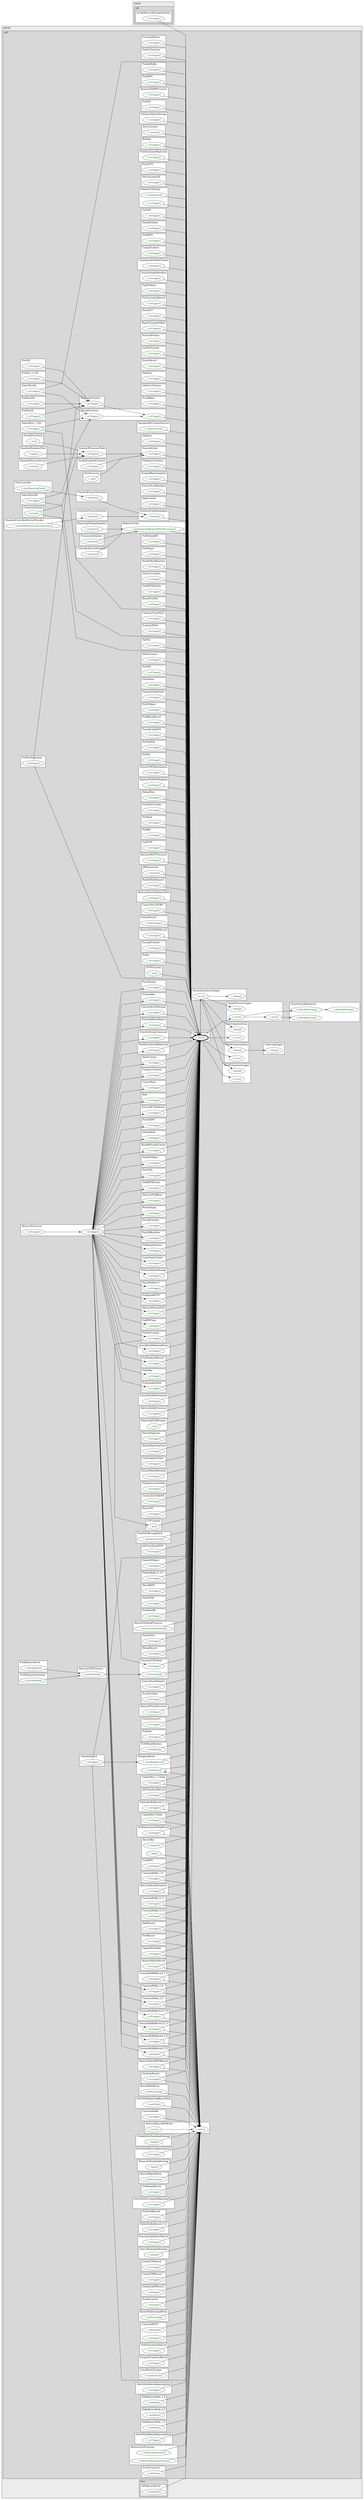 @startuml

/' diagram meta data start
config=CallConfiguration;
{
  "rootMethod": "org.apache.nifi.logging.ComponentLog#error(String,Object...)",
  "projectClassification": {
    "searchMode": "OpenProject", // OpenProject, AllProjects
    "includedProjects": "",
    "pathEndKeywords": "*.impl",
    "isClientPath": "",
    "isClientName": "",
    "isTestPath": "",
    "isTestName": "",
    "isMappingPath": "",
    "isMappingName": "",
    "isDataAccessPath": "",
    "isDataAccessName": "",
    "isDataStructurePath": "",
    "isDataStructureName": "",
    "isInterfaceStructuresPath": "",
    "isInterfaceStructuresName": "",
    "isEntryPointPath": "",
    "isEntryPointName": ""
  },
  "graphRestriction": {
    "classPackageExcludeFilter": "",
    "classPackageIncludeFilter": "",
    "classNameExcludeFilter": "",
    "classNameIncludeFilter": "",
    "methodNameExcludeFilter": "",
    "methodNameIncludeFilter": "",
    "removeByInheritance": "", // inheritance/annotation based filtering is done in a second step
    "removeByAnnotation": "",
    "removeByClassPackage": "", // cleanup the graph after inheritance/annotation based filtering is done
    "removeByClassName": "",
    "cutMappings": false,
    "cutEnum": true,
    "cutTests": true,
    "cutClient": true,
    "cutDataAccess": true,
    "cutInterfaceStructures": true,
    "cutDataStructures": true,
    "cutGetterAndSetter": true,
    "cutConstructors": true
  },
  "graphTraversal": {
    "forwardDepth": 3,
    "backwardDepth": 3,
    "classPackageExcludeFilter": "",
    "classPackageIncludeFilter": "",
    "classNameExcludeFilter": "",
    "classNameIncludeFilter": "",
    "methodNameExcludeFilter": "",
    "methodNameIncludeFilter": "",
    "hideMappings": false,
    "hideDataStructures": false,
    "hidePrivateMethods": true,
    "hideInterfaceCalls": true, // indirection: implementation -> interface (is hidden) -> implementation
    "onlyShowApplicationEntryPoints": false // root node is included
  },
  "details": {
    "aggregation": "GroupByClass", // ByClass, GroupByClass, None
    "showMethodParametersTypes": false,
    "showMethodParametersNames": false,
    "showMethodReturnType": false,
    "showPackageLevels": 2,
    "showCallOrder": false,
    "edgeMode": "MethodsOnly", // TypesOnly, MethodsOnly, TypesAndMethods, MethodsAndDirectTypeUsage
    "showDetailedClassStructure": false
  },
  "rootClass": "org.apache.nifi.logging.ComponentLog"
}
diagram meta data end '/



digraph g {
    rankdir="LR"
    splines=polyline
    

'nodes 
subgraph cluster_109642426 { 
   	label=speyk
	labeljust=l
	fillcolor="#ececec"
	style=filled
   
   subgraph cluster_1357476466 { 
   	label=nifi
	labeljust=l
	fillcolor="#d8d8d8"
	style=filled
   
   subgraph cluster_919407401 { 
   	label=InvokeMicrosoftGraphCalendar
	labeljust=l
	fillcolor=white
	style=filled
   
   InvokeMicrosoftGraphCalendar652418931XXXonTrigger1421322213[
	label="+ onTrigger()"
	style=filled
	fillcolor=white
	tooltip="InvokeMicrosoftGraphCalendar

null"
	fontcolor=darkgreen
];
} 
} 
} 

subgraph cluster_1411517106 { 
   	label=apache
	labeljust=l
	fillcolor="#ececec"
	style=filled
   
   subgraph cluster_781648802 { 
   	label=nifi
	labeljust=l
	fillcolor="#d8d8d8"
	style=filled
   
   subgraph cluster_1008684560 { 
   	label=StandardProcessSession
	labeljust=l
	fillcolor=white
	style=filled
   
   StandardProcessSession1624409406XXXcommit0[
	label="+ commit()"
	style=filled
	fillcolor=white
	tooltip="StandardProcessSession

&#10;  \<p\>&#10;  Commits the current session ensuring all operations against FlowFiles&#10;  within this session are atomically persisted. All FlowFiles operated on&#10;  within this session must be accounted for by transfer or removal or the&#10;  commit will fail.\</p\>&#10; &#10;  \<p\>&#10;  As soon as the commit completes the session is again ready to be used\</p\>&#10; &#10;  @throws IllegalStateException if detected that this method is being&#10;  called from within a callback of another method in this session.&#10;  @throws FlowFileHandlingException if not all FlowFiles acted upon within&#10;  this session are accounted for by user code such that they have a&#10;  transfer identified or where marked for removal. Automated rollback&#10;  occurs.&#10;  @throws ProcessException if some general fault occurs while persisting&#10;  the session. Initiates automatic rollback. The root cause can be obtained&#10;  via \<code\>Exception.getCause()\</code\>&#10; "
	fontcolor=darkgreen
];
} 

subgraph cluster_1012720292 { 
   	label=PutS3Object
	labeljust=l
	fillcolor=white
	style=filled
   
   PutS3Object593015804XXXonTrigger1421322213[
	label="+ onTrigger()"
	style=filled
	fillcolor=white
	tooltip="PutS3Object

null"
	fontcolor=darkgreen
];
} 

subgraph cluster_1013744458 { 
   	label=PutHBaseRecord
	labeljust=l
	fillcolor=white
	style=filled
   
   PutHBaseRecord886316319XXXonTrigger1421322213[
	label="+ onTrigger()"
	style=filled
	fillcolor=white
	tooltip="PutHBaseRecord

null"
	fontcolor=darkgreen
];
} 

subgraph cluster_104233805 { 
   	label=ParseSyslog5424
	labeljust=l
	fillcolor=white
	style=filled
   
   ParseSyslog5424470851760XXXonTrigger1421322213[
	label="+ onTrigger()"
	style=filled
	fillcolor=white
	tooltip="ParseSyslog5424

null"
	fontcolor=darkgreen
];
} 

subgraph cluster_1054257234 { 
   	label=PutSmbFile
	labeljust=l
	fillcolor=white
	style=filled
   
   PutSmbFile224908075XXXonTrigger1421322213[
	label="+ onTrigger()"
	style=filled
	fillcolor=white
	tooltip="PutSmbFile

null"
	fontcolor=darkgreen
];
} 

subgraph cluster_1074017308 { 
   	label=EvaluateJsonPath
	labeljust=l
	fillcolor=white
	style=filled
   
   EvaluateJsonPath470851760XXXonTrigger1421322213[
	label="+ onTrigger()"
	style=filled
	fillcolor=white
	tooltip="EvaluateJsonPath

null"
	fontcolor=darkgreen
];
} 

subgraph cluster_1075229805 { 
   	label=PutFile
	labeljust=l
	fillcolor=white
	style=filled
   
   PutFile470851760XXXonTrigger1421322213[
	label="+ onTrigger()"
	style=filled
	fillcolor=white
	tooltip="PutFile

null"
	fontcolor=darkgreen
];
} 

subgraph cluster_1116472007 { 
   	label=ExtractTNEFAttachments
	labeljust=l
	fillcolor=white
	style=filled
   
   ExtractTNEFAttachments1401222167XXXonTrigger1421322213[
	label="+ onTrigger()"
	style=filled
	fillcolor=white
	tooltip="ExtractTNEFAttachments

null"
	fontcolor=darkgreen
];
} 

subgraph cluster_1138781413 { 
   	label=ReplaceTextWithMapping
	labeljust=l
	fillcolor=white
	style=filled
   
   ReplaceTextWithMapping470851760XXXonTrigger1421322213[
	label="+ onTrigger()"
	style=filled
	fillcolor=white
	tooltip="ReplaceTextWithMapping

null"
	fontcolor=darkgreen
];
} 

subgraph cluster_1144416029 { 
   	label=DebugFlow
	labeljust=l
	fillcolor=white
	style=filled
   
   DebugFlow470851760XXXonTrigger1421322213[
	label="+ onTrigger()"
	style=filled
	fillcolor=white
	tooltip="DebugFlow

null"
	fontcolor=darkgreen
];
} 

subgraph cluster_1147652815 { 
   	label=ForkRecord
	labeljust=l
	fillcolor=white
	style=filled
   
   ForkRecord470851760XXXonTrigger1421322213[
	label="+ onTrigger()"
	style=filled
	fillcolor=white
	tooltip="ForkRecord

null"
	fontcolor=darkgreen
];
} 

subgraph cluster_1154412692 { 
   	label=RecordTableListingWriter
	labeljust=l
	fillcolor=white
	style=filled
   
   RecordTableListingWriter1475776380XXXaddToListing212680013[
	label="+ addToListing()"
	style=filled
	fillcolor=white
	tooltip="RecordTableListingWriter

null"
	fontcolor=darkgreen
];
} 

subgraph cluster_1155855907 { 
   	label=FetchFileTransfer
	labeljust=l
	fillcolor=white
	style=filled
   
   FetchFileTransfer470851760XXXonTrigger1421322213[
	label="+ onTrigger()"
	style=filled
	fillcolor=white
	tooltip="FetchFileTransfer

null"
	fontcolor=darkgreen
];
} 

subgraph cluster_1188361006 { 
   	label=PutSlack
	labeljust=l
	fillcolor=white
	style=filled
   
   PutSlack1388322851XXXonTrigger1421322213[
	label="+ onTrigger()"
	style=filled
	fillcolor=white
	tooltip="PutSlack

null"
	fontcolor=darkgreen
];
} 

subgraph cluster_1196662690 { 
   	label=ReflectionUtils
	labeljust=l
	fillcolor=white
	style=filled
   
   ReflectionUtils305727082XXXquietlyInvokeMethodsWithAnnotation285050154[
	label="+ quietlyInvokeMethodsWithAnnotation()"
	style=filled
	fillcolor=white
	tooltip="ReflectionUtils

&#10;  Invokes all methods on the given instance that have been annotated with&#10;  the given annotation. If the signature of the method that is defined in&#10;  \<code\>instance\</code\> uses 1 or more parameters, those parameters must be&#10;  specified by the \<code\>args\</code\> parameter. However, if more arguments&#10;  are supplied by the \<code\>args\</code\> parameter than needed, the extra&#10;  arguments will be ignored.&#10; &#10;  @param annotation annotation&#10;  @param instance instance&#10;  @param logger the ComponentLog to use for logging any errors. If null,&#10;  will use own logger, but that will not generate bulletins or easily tie&#10;  to the Processor's log messages.&#10;  @param args args&#10;  @return \<code\>true\</code\> if all appropriate methods were invoked and&#10;  returned without throwing an Exception, \<code\>false\</code\> if one of the&#10;  methods threw an Exception or could not be invoked; if \<code\>false\</code\>&#10;  is returned, an error will have been logged.&#10; "
	fontcolor=darkgreen
];
} 

subgraph cluster_1212229443 { 
   	label=PutSQL
	labeljust=l
	fillcolor=white
	style=filled
   
   PutSQL470851760XXXonTrigger302525551[
	label="+ onTrigger()"
	style=filled
	fillcolor=white
	tooltip="PutSQL

&#10;  \<p\>&#10;  The method called when this processor is triggered to operate by the&#10;  controller. In the absence of the {@link org.apache.nifi.annotation.behavior.TriggerSerially} annotation,&#10;  this method may be called concurrently from different threads.&#10;  When this method is called depends on how this processor is&#10;  configured within a controller to be triggered (timing or event&#10;  based).\</p\>&#10; &#10;  @param context provides access to convenience methods for obtaining&#10;  property values, delaying the scheduling of the processor, provides&#10;  access to Controller Services, etc.&#10;  @param sessionFactory provides access to a {@link ProcessSession}, which&#10;  can be used for accessing FlowFiles, etc.&#10; &#10;  @throws ProcessException if processing did not complete normally though&#10;  indicates the problem is an understood potential outcome of processing.&#10;  The controller/caller will handle these exceptions gracefully such as&#10;  logging, etc.. If another type of exception is allowed to propagate the&#10;  controller may no longer trigger this processor to operate, as this would&#10;  indicate a probable coding defect.&#10; "
	fontcolor=darkgreen
];
} 

subgraph cluster_1212238209 { 
   	label=PutJMS
	labeljust=l
	fillcolor=white
	style=filled
   
   PutJMS470851760XXXonTrigger1421322213[
	label="+ onTrigger()"
	style=filled
	fillcolor=white
	tooltip="PutJMS

null"
	fontcolor=darkgreen
];
} 

subgraph cluster_1214845525 { 
   	label=GetKafka
	labeljust=l
	fillcolor=white
	style=filled
   
   GetKafka1396033677XXXonTrigger1421322213[
	label="+ onTrigger()"
	style=filled
	fillcolor=white
	tooltip="GetKafka

null"
	fontcolor=darkgreen
];
} 

subgraph cluster_1219603488 { 
   	label=GetHTTP
	labeljust=l
	fillcolor=white
	style=filled
   
   GetHTTP470851760XXXonTrigger302525551[
	label="+ onTrigger()"
	style=filled
	fillcolor=white
	tooltip="GetHTTP

&#10;  \<p\>&#10;  The method called when this processor is triggered to operate by the&#10;  controller. In the absence of the {@link org.apache.nifi.annotation.behavior.TriggerSerially} annotation,&#10;  this method may be called concurrently from different threads.&#10;  When this method is called depends on how this processor is&#10;  configured within a controller to be triggered (timing or event&#10;  based).\</p\>&#10; &#10;  @param context provides access to convenience methods for obtaining&#10;  property values, delaying the scheduling of the processor, provides&#10;  access to Controller Services, etc.&#10;  @param sessionFactory provides access to a {@link ProcessSession}, which&#10;  can be used for accessing FlowFiles, etc.&#10; &#10;  @throws ProcessException if processing did not complete normally though&#10;  indicates the problem is an understood potential outcome of processing.&#10;  The controller/caller will handle these exceptions gracefully such as&#10;  logging, etc.. If another type of exception is allowed to propagate the&#10;  controller may no longer trigger this processor to operate, as this would&#10;  indicate a probable coding defect.&#10; "
	fontcolor=darkgreen
];
} 

subgraph cluster_1222997408 { 
   	label=AbstractMQTTProcessor
	labeljust=l
	fillcolor=white
	style=filled
   
   AbstractMQTTProcessor35910014XXXonTrigger302525551[
	label="+ onTrigger()"
	style=filled
	fillcolor=white
	tooltip="AbstractMQTTProcessor

&#10;  \<p\>&#10;  The method called when this processor is triggered to operate by the&#10;  controller. In the absence of the {@link org.apache.nifi.annotation.behavior.TriggerSerially} annotation,&#10;  this method may be called concurrently from different threads.&#10;  When this method is called depends on how this processor is&#10;  configured within a controller to be triggered (timing or event&#10;  based).\</p\>&#10; &#10;  @param context provides access to convenience methods for obtaining&#10;  property values, delaying the scheduling of the processor, provides&#10;  access to Controller Services, etc.&#10;  @param sessionFactory provides access to a {@link ProcessSession}, which&#10;  can be used for accessing FlowFiles, etc.&#10; &#10;  @throws ProcessException if processing did not complete normally though&#10;  indicates the problem is an understood potential outcome of processing.&#10;  The controller/caller will handle these exceptions gracefully such as&#10;  logging, etc.. If another type of exception is allowed to propagate the&#10;  controller may no longer trigger this processor to operate, as this would&#10;  indicate a probable coding defect.&#10; "
	fontcolor=darkgreen
];
} 

subgraph cluster_1226237647 { 
   	label=JMSConsumer
	labeljust=l
	fillcolor=white
	style=filled
   
   JMSConsumer80226329XXXconsume385240460[
	label="+ consume()"
	style=filled
	fillcolor=white
	tooltip="JMSConsumer

null"
	fontcolor=darkgreen
];
} 

subgraph cluster_1226525087 { 
   	label=HandleHttpRequest
	labeljust=l
	fillcolor=white
	style=filled
   
   HandleHttpRequest470851760XXXonTrigger1421322213[
	label="+ onTrigger()"
	style=filled
	fillcolor=white
	tooltip="HandleHttpRequest

null"
	fontcolor=darkgreen
];
} 

subgraph cluster_1241538667 { 
   	label=AbstractQueryDatabaseTable
	labeljust=l
	fillcolor=white
	style=filled
   
   AbstractQueryDatabaseTable470851760XXXonTrigger302525551[
	label="+ onTrigger()"
	style=filled
	fillcolor=white
	tooltip="AbstractQueryDatabaseTable

&#10;  \<p\>&#10;  The method called when this processor is triggered to operate by the&#10;  controller. In the absence of the {@link org.apache.nifi.annotation.behavior.TriggerSerially} annotation,&#10;  this method may be called concurrently from different threads.&#10;  When this method is called depends on how this processor is&#10;  configured within a controller to be triggered (timing or event&#10;  based).\</p\>&#10; &#10;  @param context provides access to convenience methods for obtaining&#10;  property values, delaying the scheduling of the processor, provides&#10;  access to Controller Services, etc.&#10;  @param sessionFactory provides access to a {@link ProcessSession}, which&#10;  can be used for accessing FlowFiles, etc.&#10; &#10;  @throws ProcessException if processing did not complete normally though&#10;  indicates the problem is an understood potential outcome of processing.&#10;  The controller/caller will handle these exceptions gracefully such as&#10;  logging, etc.. If another type of exception is allowed to propagate the&#10;  controller may no longer trigger this processor to operate, as this would&#10;  indicate a probable coding defect.&#10; "
	fontcolor=darkgreen
];
} 

subgraph cluster_1247026487 { 
   	label=ConsumeMQTT
	labeljust=l
	fillcolor=white
	style=filled
   
   ConsumeMQTT1617610039XXXonStopped135384992[
	label="+ onStopped()"
	style=filled
	fillcolor=white
	tooltip="ConsumeMQTT

null"
	fontcolor=darkgreen
];

ConsumeMQTT1617610039XXXonTrigger1421322213[
	label="+ onTrigger()"
	style=filled
	fillcolor=white
	tooltip="ConsumeMQTT

null"
	fontcolor=darkgreen
];
} 

subgraph cluster_1248344821 { 
   	label=ConvertAvroToORC
	labeljust=l
	fillcolor=white
	style=filled
   
   ConvertAvroToORC1617453443XXXonTrigger1421322213[
	label="+ onTrigger()"
	style=filled
	fillcolor=white
	tooltip="ConvertAvroToORC

null"
	fontcolor=darkgreen
];
} 

subgraph cluster_1250929481 { 
   	label=SimpleProcessLogger
	labeljust=l
	fillcolor=white
	style=filled
   
   SimpleProcessLogger786985848XXXdebug117314406[
	label="+ debug()"
	style=filled
	fillcolor=white
	tooltip="SimpleProcessLogger

null"
	fontcolor=darkgreen
];

SimpleProcessLogger786985848XXXerror117314406[
	label="+ error()"
	style=filled
	fillcolor=white
	tooltip="SimpleProcessLogger

null"
	fontcolor=darkgreen
];

SimpleProcessLogger786985848XXXerror614054138[
	label="+ error()"
	style=filled
	fillcolor=white
	tooltip="SimpleProcessLogger

null"
	fontcolor=darkgreen
];
} 

subgraph cluster_1253604765 { 
   	label=PutElasticsearchRecord
	labeljust=l
	fillcolor=white
	style=filled
   
   PutElasticsearchRecord466089974XXXonTrigger1421322213[
	label="+ onTrigger()"
	style=filled
	fillcolor=white
	tooltip="PutElasticsearchRecord

null"
	fontcolor=darkgreen
];
} 

subgraph cluster_1257108713 { 
   	label=PutSolrRecord
	labeljust=l
	fillcolor=white
	style=filled
   
   PutSolrRecord1617786613XXXdoOnTrigger1421322213[
	label="+ doOnTrigger()"
	style=filled
	fillcolor=white
	tooltip="PutSolrRecord

&#10;  This should be implemented just like the normal onTrigger method. When a KerberosCredentialsService is configured,&#10;  this method will be wrapped in a PrivilegedAction and executed with the credentials of the service, otherwise this&#10;  will be executed like a a normal call to onTrigger.&#10; "
	fontcolor=darkgreen
];
} 

subgraph cluster_1257559985 { 
   	label=AbstractPutHDFSRecord
	labeljust=l
	fillcolor=white
	style=filled
   
   AbstractPutHDFSRecord413313672XXXonTrigger1421322213[
	label="+ onTrigger()"
	style=filled
	fillcolor=white
	tooltip="AbstractPutHDFSRecord

null"
	fontcolor=darkgreen
];
} 

subgraph cluster_1271335122 { 
   	label=EncryptContent
	labeljust=l
	fillcolor=white
	style=filled
   
   EncryptContent470851760XXXonTrigger1421322213[
	label="+ onTrigger()"
	style=filled
	fillcolor=white
	tooltip="EncryptContent

null"
	fontcolor=darkgreen
];
} 

subgraph cluster_1275007033 { 
   	label=Notify
	labeljust=l
	fillcolor=white
	style=filled
   
   Notify470851760XXXonTrigger1421322213[
	label="+ onTrigger()"
	style=filled
	fillcolor=white
	tooltip="Notify

null"
	fontcolor=darkgreen
];
} 

subgraph cluster_1283138326 { 
   	label=UpdateHiveTable
	labeljust=l
	fillcolor=white
	style=filled
   
   UpdateHiveTable1617453443XXXonTrigger1421322213[
	label="+ onTrigger()"
	style=filled
	fillcolor=white
	tooltip="UpdateHiveTable

null"
	fontcolor=darkgreen
];
} 

subgraph cluster_130024122 { 
   	label=AbstractRouteRecord
	labeljust=l
	fillcolor=white
	style=filled
   
   AbstractRouteRecord470851760XXXonTrigger1421322213[
	label="+ onTrigger()"
	style=filled
	fillcolor=white
	tooltip="AbstractRouteRecord

null"
	fontcolor=darkgreen
];
} 

subgraph cluster_1316988765 { 
   	label=PutDatabaseRecord
	labeljust=l
	fillcolor=white
	style=filled
   
   PutDatabaseRecord470851760XXXonTrigger1421322213[
	label="+ onTrigger()"
	style=filled
	fillcolor=white
	tooltip="PutDatabaseRecord

null"
	fontcolor=darkgreen
];
} 

subgraph cluster_1317711029 { 
   	label=QuerySplunkIndexingStatus
	labeljust=l
	fillcolor=white
	style=filled
   
   QuerySplunkIndexingStatus84296138XXXonTrigger1421322213[
	label="+ onTrigger()"
	style=filled
	fillcolor=white
	tooltip="QuerySplunkIndexingStatus

null"
	fontcolor=darkgreen
];
} 

subgraph cluster_1318126696 { 
   	label=SFTPTransfer
	labeljust=l
	fillcolor=white
	style=filled
   
   SFTPTransfer518595616XXXput1274206686[
	label="+ put()"
	style=filled
	fillcolor=white
	tooltip="SFTPTransfer

null"
	fontcolor=darkgreen
];
} 

subgraph cluster_1319608814 { 
   	label=ConsumeKafkaRecord_1_0
	labeljust=l
	fillcolor=white
	style=filled
   
   ConsumeKafkaRecord_1_01914862338XXXonTrigger1421322213[
	label="+ onTrigger()"
	style=filled
	fillcolor=white
	tooltip="ConsumeKafkaRecord_1_0

null"
	fontcolor=darkgreen
];
} 

subgraph cluster_1319609775 { 
   	label=ConsumeKafkaRecord_2_0
	labeljust=l
	fillcolor=white
	style=filled
   
   ConsumeKafkaRecord_2_01914862338XXXonTrigger1421322213[
	label="+ onTrigger()"
	style=filled
	fillcolor=white
	tooltip="ConsumeKafkaRecord_2_0

null"
	fontcolor=darkgreen
];
} 

subgraph cluster_1319609781 { 
   	label=ConsumeKafkaRecord_2_6
	labeljust=l
	fillcolor=white
	style=filled
   
   ConsumeKafkaRecord_2_61914862338XXXonTrigger1421322213[
	label="+ onTrigger()"
	style=filled
	fillcolor=white
	tooltip="ConsumeKafkaRecord_2_6

null"
	fontcolor=darkgreen
];
} 

subgraph cluster_1319657757 { 
   	label=ScriptedTransformRecord
	labeljust=l
	fillcolor=white
	style=filled
   
   ScriptedTransformRecord96134626XXXonTrigger1421322213[
	label="+ onTrigger()"
	style=filled
	fillcolor=white
	tooltip="ScriptedTransformRecord

null"
	fontcolor=darkgreen
];
} 

subgraph cluster_1333728902 { 
   	label=AbstractProcessor
	labeljust=l
	fillcolor=white
	style=filled
   
   AbstractProcessor786985848XXXonTrigger1421322213[
	label="+ onTrigger()"
	style=filled
	fillcolor=white
	tooltip="AbstractProcessor

null"
	fontcolor=darkgreen
];

AbstractProcessor786985848XXXonTrigger302525551[
	label="+ onTrigger()"
	style=filled
	fillcolor=white
	tooltip="AbstractProcessor

&#10;  \<p\>&#10;  The method called when this processor is triggered to operate by the&#10;  controller. In the absence of the {@link org.apache.nifi.annotation.behavior.TriggerSerially} annotation,&#10;  this method may be called concurrently from different threads.&#10;  When this method is called depends on how this processor is&#10;  configured within a controller to be triggered (timing or event&#10;  based).\</p\>&#10; &#10;  @param context provides access to convenience methods for obtaining&#10;  property values, delaying the scheduling of the processor, provides&#10;  access to Controller Services, etc.&#10;  @param sessionFactory provides access to a {@link ProcessSession}, which&#10;  can be used for accessing FlowFiles, etc.&#10; &#10;  @throws ProcessException if processing did not complete normally though&#10;  indicates the problem is an understood potential outcome of processing.&#10;  The controller/caller will handle these exceptions gracefully such as&#10;  logging, etc.. If another type of exception is allowed to propagate the&#10;  controller may no longer trigger this processor to operate, as this would&#10;  indicate a probable coding defect.&#10; "
	fontcolor=darkgreen
];
} 

subgraph cluster_1345975778 { 
   	label=ListedEntityTracker
	labeljust=l
	fillcolor=white
	style=filled
   
   ListedEntityTracker1549696020XXXtrackEntities1209078333[
	label="+ trackEntities()"
	style=filled
	fillcolor=white
	tooltip="ListedEntityTracker

null"
	fontcolor=darkgreen
];
} 

subgraph cluster_137450155 { 
   	label=StandardProcessScheduler
	labeljust=l
	fillcolor=white
	style=filled
   
   StandardProcessScheduler32703756XXXschedule1665165653[
	label="+ schedule()"
	style=filled
	fillcolor=white
	tooltip="StandardProcessScheduler

&#10;  Begins scheduling the given Reporting Task to run&#10; &#10;  @param taskNode to schedule&#10; "
	fontcolor=darkgreen
];
} 

subgraph cluster_1377561965 { 
   	label=PutHive_1_1QL
	labeljust=l
	fillcolor=white
	style=filled
   
   PutHive_1_1QL1617453443XXXonTrigger302525551[
	label="+ onTrigger()"
	style=filled
	fillcolor=white
	tooltip="PutHive_1_1QL

&#10;  \<p\>&#10;  The method called when this processor is triggered to operate by the&#10;  controller. In the absence of the {@link org.apache.nifi.annotation.behavior.TriggerSerially} annotation,&#10;  this method may be called concurrently from different threads.&#10;  When this method is called depends on how this processor is&#10;  configured within a controller to be triggered (timing or event&#10;  based).\</p\>&#10; &#10;  @param context provides access to convenience methods for obtaining&#10;  property values, delaying the scheduling of the processor, provides&#10;  access to Controller Services, etc.&#10;  @param sessionFactory provides access to a {@link ProcessSession}, which&#10;  can be used for accessing FlowFiles, etc.&#10; &#10;  @throws ProcessException if processing did not complete normally though&#10;  indicates the problem is an understood potential outcome of processing.&#10;  The controller/caller will handle these exceptions gracefully such as&#10;  logging, etc.. If another type of exception is allowed to propagate the&#10;  controller may no longer trigger this processor to operate, as this would&#10;  indicate a probable coding defect.&#10; "
	fontcolor=darkgreen
];
} 

subgraph cluster_1385612165 { 
   	label=ValidateRecord
	labeljust=l
	fillcolor=white
	style=filled
   
   ValidateRecord470851760XXXonTrigger1421322213[
	label="+ onTrigger()"
	style=filled
	fillcolor=white
	tooltip="ValidateRecord

null"
	fontcolor=darkgreen
];
} 

subgraph cluster_1388596752 { 
   	label=ExtractEmailAttachments
	labeljust=l
	fillcolor=white
	style=filled
   
   ExtractEmailAttachments1401222167XXXonTrigger1421322213[
	label="+ onTrigger()"
	style=filled
	fillcolor=white
	tooltip="ExtractEmailAttachments

null"
	fontcolor=darkgreen
];
} 

subgraph cluster_1390069193 { 
   	label=AbstractKafkaProcessor
	labeljust=l
	fillcolor=white
	style=filled
   
   AbstractKafkaProcessor1396033677XXXonTrigger302525551[
	label="+ onTrigger()"
	style=filled
	fillcolor=white
	tooltip="AbstractKafkaProcessor

&#10; &#10; "
	fontcolor=darkgreen
];
} 

subgraph cluster_1393856625 { 
   	label=ReportingTaskingInitializer
	labeljust=l
	fillcolor=white
	style=filled
   
   ReportingTaskingInitializer305727082XXXteardown1861286492[
	label="+ teardown()"
	style=filled
	fillcolor=white
	tooltip="ReportingTaskingInitializer

&#10;  Calls the lifecycle methods that should be called when a flow is shutdown.&#10; &#10;  @param component the component to initialize&#10; "
	fontcolor=darkgreen
];
} 

subgraph cluster_1394880304 { 
   	label=ProbabilisticSamplingStrategy
	labeljust=l
	fillcolor=white
	style=filled
   
   ProbabilisticSamplingStrategy85125273XXXsample1851041679[
	label="+ sample()"
	style=filled
	fillcolor=white
	tooltip="ProbabilisticSamplingStrategy

null"
	fontcolor=darkgreen
];
} 

subgraph cluster_140632371 { 
   	label=SiteToSiteMetricsReportingTask
	labeljust=l
	fillcolor=white
	style=filled
   
   SiteToSiteMetricsReportingTask1528425748XXXonTrigger602840001[
	label="+ onTrigger()"
	style=filled
	fillcolor=white
	tooltip="SiteToSiteMetricsReportingTask

&#10;  This method is called on a scheduled interval to allow the Reporting Task&#10;  to perform its tasks.&#10; &#10;  @param context reporting context&#10; "
	fontcolor=darkgreen
];
} 

subgraph cluster_1428071880 { 
   	label=ReportingTaskWrapper
	labeljust=l
	fillcolor=white
	style=filled
   
   ReportingTaskWrapper1248989462XXXrun0[
	label="+ run()"
	style=filled
	fillcolor=white
	tooltip="ReportingTaskWrapper

null"
	fontcolor=darkgreen
];
} 

subgraph cluster_1440924116 { 
   	label=ReservoirSamplingStrategy
	labeljust=l
	fillcolor=white
	style=filled
   
   ReservoirSamplingStrategy85125273XXXfinish0[
	label="+ finish()"
	style=filled
	fillcolor=white
	tooltip="ReservoirSamplingStrategy

null"
	fontcolor=darkgreen
];
} 

subgraph cluster_145056490 { 
   	label=DetectDuplicate
	labeljust=l
	fillcolor=white
	style=filled
   
   DetectDuplicate470851760XXXonTrigger1421322213[
	label="+ onTrigger()"
	style=filled
	fillcolor=white
	tooltip="DetectDuplicate

null"
	fontcolor=darkgreen
];
} 

subgraph cluster_1467017471 { 
   	label=AmbariReportingTask
	labeljust=l
	fillcolor=white
	style=filled
   
   AmbariReportingTask1744549628XXXonTrigger602840001[
	label="+ onTrigger()"
	style=filled
	fillcolor=white
	tooltip="AmbariReportingTask

&#10;  This method is called on a scheduled interval to allow the Reporting Task&#10;  to perform its tasks.&#10; &#10;  @param context reporting context&#10; "
	fontcolor=darkgreen
];
} 

subgraph cluster_1474739740 { 
   	label=PutBigQueryBatch
	labeljust=l
	fillcolor=white
	style=filled
   
   PutBigQueryBatch1490392181XXXonScheduled135384992[
	label="+ onScheduled()"
	style=filled
	fillcolor=white
	tooltip="PutBigQueryBatch

&#10;  Assigns the cloud service client on scheduling.&#10;  @param context the process context provided on scheduling the processor.&#10; "
	fontcolor=darkgreen
];
} 

subgraph cluster_1475776380 { 
   	label=ListDatabaseTables
	labeljust=l
	fillcolor=white
	style=filled
   
   ListDatabaseTables470851760XXXonTrigger1421322213[
	label="+ onTrigger()"
	style=filled
	fillcolor=white
	tooltip="ListDatabaseTables

null"
	fontcolor=darkgreen
];
} 

subgraph cluster_1477479953 { 
   	label=ExtractMediaMetadata
	labeljust=l
	fillcolor=white
	style=filled
   
   ExtractMediaMetadata1394069455XXXonTrigger1421322213[
	label="+ onTrigger()"
	style=filled
	fillcolor=white
	tooltip="ExtractMediaMetadata

null"
	fontcolor=darkgreen
];
} 

subgraph cluster_1478996311 { 
   	label=RecordObjectWriter
	labeljust=l
	fillcolor=white
	style=filled
   
   RecordObjectWriter1801225384XXXaddToListing550291519[
	label="+ addToListing()"
	style=filled
	fillcolor=white
	tooltip="RecordObjectWriter

null"
	fontcolor=darkgreen
];
} 

subgraph cluster_1501107064 { 
   	label=PutFileTransfer
	labeljust=l
	fillcolor=white
	style=filled
   
   PutFileTransfer470851760XXXonTrigger1421322213[
	label="+ onTrigger()"
	style=filled
	fillcolor=white
	tooltip="PutFileTransfer

null"
	fontcolor=darkgreen
];
} 

subgraph cluster_1529748102 { 
   	label=UpdateHive_1_1Table
	labeljust=l
	fillcolor=white
	style=filled
   
   UpdateHive_1_1Table1617453443XXXonTrigger1421322213[
	label="+ onTrigger()"
	style=filled
	fillcolor=white
	tooltip="UpdateHive_1_1Table

null"
	fontcolor=darkgreen
];
} 

subgraph cluster_1534396166 { 
   	label=NopComponentLog
	labeljust=l
	fillcolor=white
	style=filled
   
   NopComponentLog832281502XXXdebug117314406[
	label="+ debug()"
	style=filled
	fillcolor=white
	tooltip="NopComponentLog

null"
	fontcolor=darkgreen
];

NopComponentLog832281502XXXerror117314406[
	label="+ error()"
	style=filled
	fillcolor=white
	tooltip="NopComponentLog

null"
	fontcolor=darkgreen
];
} 

subgraph cluster_1539015910 { 
   	label=PutElasticsearchHttp
	labeljust=l
	fillcolor=white
	style=filled
   
   PutElasticsearchHttp466089974XXXonTrigger1421322213[
	label="+ onTrigger()"
	style=filled
	fillcolor=white
	tooltip="PutElasticsearchHttp

null"
	fontcolor=darkgreen
];
} 

subgraph cluster_1557097886 { 
   	label=GetMongoRecord
	labeljust=l
	fillcolor=white
	style=filled
   
   GetMongoRecord624533887XXXonTrigger1421322213[
	label="+ onTrigger()"
	style=filled
	fillcolor=white
	tooltip="GetMongoRecord

null"
	fontcolor=darkgreen
];
} 

subgraph cluster_1570468159 { 
   	label=ConvertAvroToJSON
	labeljust=l
	fillcolor=white
	style=filled
   
   ConvertAvroToJSON1617257285XXXonTrigger1421322213[
	label="+ onTrigger()"
	style=filled
	fillcolor=white
	tooltip="ConvertAvroToJSON

null"
	fontcolor=darkgreen
];
} 

subgraph cluster_1573937391 { 
   	label=SiteToSiteProvenanceReportingTask
	labeljust=l
	fillcolor=white
	style=filled
   
   SiteToSiteProvenanceReportingTask1528425748XXXonTrigger602840001[
	label="+ onTrigger()"
	style=filled
	fillcolor=white
	tooltip="SiteToSiteProvenanceReportingTask

&#10;  This method is called on a scheduled interval to allow the Reporting Task&#10;  to perform its tasks.&#10; &#10;  @param context reporting context&#10; "
	fontcolor=darkgreen
];
} 

subgraph cluster_1575813943 { 
   	label=GetJMSTopic
	labeljust=l
	fillcolor=white
	style=filled
   
   GetJMSTopic470851760XXXonTrigger1421322213[
	label="+ onTrigger()"
	style=filled
	fillcolor=white
	tooltip="GetJMSTopic

null"
	fontcolor=darkgreen
];
} 

subgraph cluster_1613678193 { 
   	label=ParseCEF
	labeljust=l
	fillcolor=white
	style=filled
   
   ParseCEF470851760XXXonTrigger1421322213[
	label="+ onTrigger()"
	style=filled
	fillcolor=white
	tooltip="ParseCEF

null"
	fontcolor=darkgreen
];
} 

subgraph cluster_1620079041 { 
   	label=FTPTransfer
	labeljust=l
	fillcolor=white
	style=filled
   
   FTPTransfer518595616XXXput1274206686[
	label="+ put()"
	style=filled
	fillcolor=white
	tooltip="FTPTransfer

null"
	fontcolor=darkgreen
];
} 

subgraph cluster_1630245760 { 
   	label=InvokeScriptedProcessor
	labeljust=l
	fillcolor=white
	style=filled
   
   InvokeScriptedProcessor96134626XXXonTrigger302525551[
	label="+ onTrigger()"
	style=filled
	fillcolor=white
	tooltip="InvokeScriptedProcessor

&#10;  Invokes the onTrigger() method of the scripted processor. If the script&#10;  failed to reload, the processor yields until the script can be reloaded&#10;  successfully. If the scripted processor's onTrigger() method throws an&#10;  exception, a ProcessException will be thrown. If no processor is defined&#10;  by the script, an error is logged with the system.&#10; &#10;  @param context provides access to convenience methods for obtaining&#10;  property values, delaying the scheduling of the processor, provides&#10;  access to Controller Services, etc.&#10;  @param sessionFactory provides access to a {@link ProcessSessionFactory},&#10;  which can be used for accessing FlowFiles, etc.&#10;  @throws ProcessException if the scripted processor's onTrigger() method&#10;  throws an exception&#10; "
	fontcolor=darkgreen
];
} 

subgraph cluster_1632400229 { 
   	label=FlowFileMessageBatch
	labeljust=l
	fillcolor=white
	style=filled
   
   FlowFileMessageBatch957990128XXXcompleteSession0[
	label="+ completeSession()"
	style=filled
	fillcolor=white
	tooltip="FlowFileMessageBatch

null"
	fontcolor=darkgreen
];
} 

subgraph cluster_1637435017 { 
   	label=JoltTransformJSON
	labeljust=l
	fillcolor=white
	style=filled
   
   JoltTransformJSON470851760XXXonTrigger1421322213[
	label="+ onTrigger()"
	style=filled
	fillcolor=white
	tooltip="JoltTransformJSON

null"
	fontcolor=darkgreen
];
} 

subgraph cluster_1670086958 { 
   	label=PutHiveStreaming
	labeljust=l
	fillcolor=white
	style=filled
   
   PutHiveStreaming1617453443XXXonTrigger302525551[
	label="+ onTrigger()"
	style=filled
	fillcolor=white
	tooltip="PutHiveStreaming

&#10;  \<p\>&#10;  The method called when this processor is triggered to operate by the&#10;  controller. In the absence of the {@link org.apache.nifi.annotation.behavior.TriggerSerially} annotation,&#10;  this method may be called concurrently from different threads.&#10;  When this method is called depends on how this processor is&#10;  configured within a controller to be triggered (timing or event&#10;  based).\</p\>&#10; &#10;  @param context provides access to convenience methods for obtaining&#10;  property values, delaying the scheduling of the processor, provides&#10;  access to Controller Services, etc.&#10;  @param sessionFactory provides access to a {@link ProcessSession}, which&#10;  can be used for accessing FlowFiles, etc.&#10; &#10;  @throws ProcessException if processing did not complete normally though&#10;  indicates the problem is an understood potential outcome of processing.&#10;  The controller/caller will handle these exceptions gracefully such as&#10;  logging, etc.. If another type of exception is allowed to propagate the&#10;  controller may no longer trigger this processor to operate, as this would&#10;  indicate a probable coding defect.&#10; "
	fontcolor=darkgreen
];
} 

subgraph cluster_1683956628 { 
   	label=DeleteS3Object
	labeljust=l
	fillcolor=white
	style=filled
   
   DeleteS3Object593015804XXXonTrigger1421322213[
	label="+ onTrigger()"
	style=filled
	fillcolor=white
	tooltip="DeleteS3Object

null"
	fontcolor=darkgreen
];
} 

subgraph cluster_1684153142 { 
   	label=StandardLogRepository
	labeljust=l
	fillcolor=white
	style=filled
   
   StandardLogRepository1292167443XXXaddLogMessage1084326245[
	label="+ addLogMessage()"
	style=filled
	fillcolor=white
	tooltip="StandardLogRepository

null"
	fontcolor=darkgreen
];

StandardLogRepository1292167443XXXaddLogMessage907761562[
	label="+ addLogMessage()"
	style=filled
	fillcolor=white
	tooltip="StandardLogRepository

null"
	fontcolor=darkgreen
];

StandardLogRepository1292167443XXXaddLogMessage936633774[
	label="+ addLogMessage()"
	style=filled
	fillcolor=white
	tooltip="StandardLogRepository

null"
	fontcolor=darkgreen
];
} 

subgraph cluster_1708012223 { 
   	label=CapturingLogger
	labeljust=l
	fillcolor=white
	style=filled
   
   CapturingLogger306090332XXXdebug658265366[
	label="+ debug()"
	style=filled
	fillcolor=white
	tooltip="CapturingLogger

null"
	fontcolor=darkgreen
];
} 

subgraph cluster_1708388606 { 
   	label=FlowController
	labeljust=l
	fillcolor=white
	style=filled
   
   FlowController1158014602XXXstartReportingTask1665165653[
	label="+ startReportingTask()"
	style=filled
	fillcolor=white
	tooltip="FlowController

&#10;  Begins scheduling the reporting task to run and invokes appropriate&#10;  lifecycle methods&#10; &#10;  @param reportingTask&#10; &#10;  @throws IllegalStateException if the ReportingTask's state is not&#10;  STOPPED, or if the Reporting Task has active threads, or if the&#10;  ReportingTask is not valid&#10; "
	fontcolor=darkgreen
];
} 

subgraph cluster_1713359007 { 
   	label=JoltTransformRecord
	labeljust=l
	fillcolor=white
	style=filled
   
   JoltTransformRecord847323553XXXonTrigger1421322213[
	label="+ onTrigger()"
	style=filled
	fillcolor=white
	tooltip="JoltTransformRecord

null"
	fontcolor=darkgreen
];
} 

subgraph cluster_1740104858 { 
   	label=PublishKafka_0_10
	labeljust=l
	fillcolor=white
	style=filled
   
   PublishKafka_0_101914862338XXXonTrigger1421322213[
	label="+ onTrigger()"
	style=filled
	fillcolor=white
	tooltip="PublishKafka_0_10

null"
	fontcolor=darkgreen
];
} 

subgraph cluster_1742196903 { 
   	label=AbstractExecuteSQL
	labeljust=l
	fillcolor=white
	style=filled
   
   AbstractExecuteSQL470851760XXXonTrigger1421322213[
	label="+ onTrigger()"
	style=filled
	fillcolor=white
	tooltip="AbstractExecuteSQL

null"
	fontcolor=darkgreen
];
} 

subgraph cluster_1742318096 { 
   	label=MoveHDFS
	labeljust=l
	fillcolor=white
	style=filled
   
   MoveHDFS413313672XXXonTrigger1421322213[
	label="+ onTrigger()"
	style=filled
	fillcolor=white
	tooltip="MoveHDFS

null"
	fontcolor=darkgreen
];
} 

subgraph cluster_1742532301 { 
   	label=DeleteSQS
	labeljust=l
	fillcolor=white
	style=filled
   
   DeleteSQS1203618703XXXonTrigger1421322213[
	label="+ onTrigger()"
	style=filled
	fillcolor=white
	tooltip="DeleteSQS

null"
	fontcolor=darkgreen
];
} 

subgraph cluster_1752160180 { 
   	label=PutInfluxDB
	labeljust=l
	fillcolor=white
	style=filled
   
   PutInfluxDB1607313889XXXonTrigger1421322213[
	label="+ onTrigger()"
	style=filled
	fillcolor=white
	tooltip="PutInfluxDB

null"
	fontcolor=darkgreen
];
} 

subgraph cluster_1755905334 { 
   	label=EventDrivenTask
	labeljust=l
	fillcolor=white
	style=filled
   
   EventDrivenTask1117794091XXXrun0[
	label="+ run()"
	style=filled
	fillcolor=white
	tooltip="EventDrivenTask

null"
	fontcolor=darkgreen
];
} 

subgraph cluster_1760597291 { 
   	label=AbstractHadoopProcessor
	labeljust=l
	fillcolor=white
	style=filled
   
   AbstractHadoopProcessor413313672XXXabstractOnScheduled135384992[
	label="+ abstractOnScheduled()"
	style=filled
	fillcolor=white
	tooltip="AbstractHadoopProcessor

&#10;  If your subclass also has an @OnScheduled annotated method and you need hdfsResources in that method, then be sure to call super.abstractOnScheduled(context)&#10; "
	fontcolor=darkgreen
];
} 

subgraph cluster_1776405638 { 
   	label=PutHive3QL
	labeljust=l
	fillcolor=white
	style=filled
   
   PutHive3QL1617453443XXXonTrigger302525551[
	label="+ onTrigger()"
	style=filled
	fillcolor=white
	tooltip="PutHive3QL

&#10;  \<p\>&#10;  The method called when this processor is triggered to operate by the&#10;  controller. In the absence of the {@link org.apache.nifi.annotation.behavior.TriggerSerially} annotation,&#10;  this method may be called concurrently from different threads.&#10;  When this method is called depends on how this processor is&#10;  configured within a controller to be triggered (timing or event&#10;  based).\</p\>&#10; &#10;  @param context provides access to convenience methods for obtaining&#10;  property values, delaying the scheduling of the processor, provides&#10;  access to Controller Services, etc.&#10;  @param sessionFactory provides access to a {@link ProcessSession}, which&#10;  can be used for accessing FlowFiles, etc.&#10; &#10;  @throws ProcessException if processing did not complete normally though&#10;  indicates the problem is an understood potential outcome of processing.&#10;  The controller/caller will handle these exceptions gracefully such as&#10;  logging, etc.. If another type of exception is allowed to propagate the&#10;  controller may no longer trigger this processor to operate, as this would&#10;  indicate a probable coding defect.&#10; "
	fontcolor=darkgreen
];
} 

subgraph cluster_1784527497 { 
   	label=WriteToFile
	labeljust=l
	fillcolor=white
	style=filled
   
   WriteToFile403018159XXXonTrigger1421322213[
	label="+ onTrigger()"
	style=filled
	fillcolor=white
	tooltip="WriteToFile

null"
	fontcolor=darkgreen
];
} 

subgraph cluster_1798909949 { 
   	label=PutDruidRecord
	labeljust=l
	fillcolor=white
	style=filled
   
   PutDruidRecord1401977521XXXonTrigger302525551[
	label="+ onTrigger()"
	style=filled
	fillcolor=white
	tooltip="PutDruidRecord

&#10;  \<p\>&#10;  The method called when this processor is triggered to operate by the&#10;  controller. In the absence of the {@link org.apache.nifi.annotation.behavior.TriggerSerially} annotation,&#10;  this method may be called concurrently from different threads.&#10;  When this method is called depends on how this processor is&#10;  configured within a controller to be triggered (timing or event&#10;  based).\</p\>&#10; &#10;  @param context provides access to convenience methods for obtaining&#10;  property values, delaying the scheduling of the processor, provides&#10;  access to Controller Services, etc.&#10;  @param sessionFactory provides access to a {@link ProcessSession}, which&#10;  can be used for accessing FlowFiles, etc.&#10; &#10;  @throws ProcessException if processing did not complete normally though&#10;  indicates the problem is an understood potential outcome of processing.&#10;  The controller/caller will handle these exceptions gracefully such as&#10;  logging, etc.. If another type of exception is allowed to propagate the&#10;  controller may no longer trigger this processor to operate, as this would&#10;  indicate a probable coding defect.&#10; "
	fontcolor=darkgreen
];
} 

subgraph cluster_1812805867 { 
   	label=MergeRecord
	labeljust=l
	fillcolor=white
	style=filled
   
   MergeRecord470851760XXXonTrigger302525551[
	label="+ onTrigger()"
	style=filled
	fillcolor=white
	tooltip="MergeRecord

&#10;  \<p\>&#10;  The method called when this processor is triggered to operate by the&#10;  controller. In the absence of the {@link org.apache.nifi.annotation.behavior.TriggerSerially} annotation,&#10;  this method may be called concurrently from different threads.&#10;  When this method is called depends on how this processor is&#10;  configured within a controller to be triggered (timing or event&#10;  based).\</p\>&#10; &#10;  @param context provides access to convenience methods for obtaining&#10;  property values, delaying the scheduling of the processor, provides&#10;  access to Controller Services, etc.&#10;  @param sessionFactory provides access to a {@link ProcessSession}, which&#10;  can be used for accessing FlowFiles, etc.&#10; &#10;  @throws ProcessException if processing did not complete normally though&#10;  indicates the problem is an understood potential outcome of processing.&#10;  The controller/caller will handle these exceptions gracefully such as&#10;  logging, etc.. If another type of exception is allowed to propagate the&#10;  controller may no longer trigger this processor to operate, as this would&#10;  indicate a probable coding defect.&#10; "
	fontcolor=darkgreen
];
} 

subgraph cluster_1819165116 { 
   	label=PutBigQueryStreaming
	labeljust=l
	fillcolor=white
	style=filled
   
   PutBigQueryStreaming1490392181XXXonScheduled135384992[
	label="+ onScheduled()"
	style=filled
	fillcolor=white
	tooltip="PutBigQueryStreaming

&#10;  Assigns the cloud service client on scheduling.&#10;  @param context the process context provided on scheduling the processor.&#10; "
	fontcolor=darkgreen
];
} 

subgraph cluster_1826851386 { 
   	label=ExtractEmailHeaders
	labeljust=l
	fillcolor=white
	style=filled
   
   ExtractEmailHeaders1401222167XXXonTrigger1421322213[
	label="+ onTrigger()"
	style=filled
	fillcolor=white
	tooltip="ExtractEmailHeaders

null"
	fontcolor=darkgreen
];
} 

subgraph cluster_1841256695 { 
   	label=TransformXml
	labeljust=l
	fillcolor=white
	style=filled
   
   TransformXml470851760XXXonTrigger1421322213[
	label="+ onTrigger()"
	style=filled
	fillcolor=white
	tooltip="TransformXml

null"
	fontcolor=darkgreen
];
} 

subgraph cluster_1846034311 { 
   	label=AbstractFlumeProcessor
	labeljust=l
	fillcolor=white
	style=filled
   
   AbstractFlumeProcessor1400309100XXXonTrigger302525551[
	label="+ onTrigger()"
	style=filled
	fillcolor=white
	tooltip="AbstractFlumeProcessor

&#10;  \<p\>&#10;  The method called when this processor is triggered to operate by the&#10;  controller. In the absence of the {@link org.apache.nifi.annotation.behavior.TriggerSerially} annotation,&#10;  this method may be called concurrently from different threads.&#10;  When this method is called depends on how this processor is&#10;  configured within a controller to be triggered (timing or event&#10;  based).\</p\>&#10; &#10;  @param context provides access to convenience methods for obtaining&#10;  property values, delaying the scheduling of the processor, provides&#10;  access to Controller Services, etc.&#10;  @param sessionFactory provides access to a {@link ProcessSession}, which&#10;  can be used for accessing FlowFiles, etc.&#10; &#10;  @throws ProcessException if processing did not complete normally though&#10;  indicates the problem is an understood potential outcome of processing.&#10;  The controller/caller will handle these exceptions gracefully such as&#10;  logging, etc.. If another type of exception is allowed to propagate the&#10;  controller may no longer trigger this processor to operate, as this would&#10;  indicate a probable coding defect.&#10; "
	fontcolor=darkgreen
];
} 

subgraph cluster_1851251692 { 
   	label=ProcessorInitializer
	labeljust=l
	fillcolor=white
	style=filled
   
   ProcessorInitializer305727082XXXteardown1861286492[
	label="+ teardown()"
	style=filled
	fillcolor=white
	tooltip="ProcessorInitializer

&#10;  Calls the lifecycle methods that should be called when a flow is shutdown.&#10; &#10;  @param component the component to initialize&#10; "
	fontcolor=darkgreen
];
} 

subgraph cluster_1857488754 { 
   	label=PutElasticsearch
	labeljust=l
	fillcolor=white
	style=filled
   
   PutElasticsearch466089974XXXonTrigger1421322213[
	label="+ onTrigger()"
	style=filled
	fillcolor=white
	tooltip="PutElasticsearch

null"
	fontcolor=darkgreen
];
} 

subgraph cluster_1858552533 { 
   	label=PublishKafkaRecord_0_10
	labeljust=l
	fillcolor=white
	style=filled
   
   PublishKafkaRecord_0_101914862338XXXonTrigger1421322213[
	label="+ onTrigger()"
	style=filled
	fillcolor=white
	tooltip="PublishKafkaRecord_0_10

null"
	fontcolor=darkgreen
];
} 

subgraph cluster_1858552534 { 
   	label=PublishKafkaRecord_0_11
	labeljust=l
	fillcolor=white
	style=filled
   
   PublishKafkaRecord_0_111914862338XXXonTrigger1421322213[
	label="+ onTrigger()"
	style=filled
	fillcolor=white
	tooltip="PublishKafkaRecord_0_11

null"
	fontcolor=darkgreen
];
} 

subgraph cluster_1862046378 { 
   	label=PutKudu
	labeljust=l
	fillcolor=white
	style=filled
   
   PutKudu1617553806XXXonTrigger1421322213[
	label="+ onTrigger()"
	style=filled
	fillcolor=white
	tooltip="PutKudu

null"
	fontcolor=darkgreen
];
} 

subgraph cluster_1878496302 { 
   	label=TLSHHashMatcher
	labeljust=l
	fillcolor=white
	style=filled
   
   TLSHHashMatcher1266348919XXXisValidHash1808118735[
	label="+ isValidHash()"
	style=filled
	fillcolor=white
	tooltip="TLSHHashMatcher

null"
	fontcolor=darkgreen
];
} 

subgraph cluster_1884049497 { 
   	label=EvaluateXQuery
	labeljust=l
	fillcolor=white
	style=filled
   
   EvaluateXQuery470851760XXXonTrigger1421322213[
	label="+ onTrigger()"
	style=filled
	fillcolor=white
	tooltip="EvaluateXQuery

null"
	fontcolor=darkgreen
];
} 

subgraph cluster_1887393631 { 
   	label=StandardProcessorNode
	labeljust=l
	fillcolor=white
	style=filled
   
   StandardProcessorNode1158014602XXXonTrigger302525551[
	label="+ onTrigger()"
	style=filled
	fillcolor=white
	tooltip="StandardProcessorNode

&#10;  \<p\>&#10;  The method called when this processor is triggered to operate by the&#10;  controller. This method may be called concurrently from different&#10;  threads. When this method is called depends on how this processor is&#10;  configured within a controller to be triggered (timing or event&#10;  based).\</p\>&#10; &#10;  \<p\>&#10;  The processor may commit, roll back, or allow the framework to&#10;  automatically manage the session. If the sessions are to be managed by&#10;  the framework (recommended) then what it will do depends on several&#10;  factors. If the method call returns due to an exception then the session&#10;  will be rolled back. If the method returns normally then the session will&#10;  be committed or the framework may use the session again for another&#10;  processor down stream\</p\>&#10; &#10;  @param context in which the component is triggered&#10;  @param sessionFactory used to generate {@link ProcessSession}s to use for&#10;  operating on flow files within the repository&#10; &#10;  @throws ProcessException if processing did not complete normally though&#10;  indicates the problem is an understood potential outcome of processing.&#10;  The controller/caller will handle these exceptions gracefully such as&#10;  logging, etc.. If another type of exception is allowed to propagate the&#10;  controller may no longer trigger this processor to operate as this would&#10;  indicate a probable coding defect.&#10; "
	fontcolor=darkgreen
];
} 

subgraph cluster_1891058899 { 
   	label=ExecuteGraphQueryRecord
	labeljust=l
	fillcolor=white
	style=filled
   
   ExecuteGraphQueryRecord1399225957XXXonTrigger1421322213[
	label="+ onTrigger()"
	style=filled
	fillcolor=white
	tooltip="ExecuteGraphQueryRecord

null"
	fontcolor=darkgreen
];
} 

subgraph cluster_1891350637 { 
   	label=YandexTranslate
	labeljust=l
	fillcolor=white
	style=filled
   
   YandexTranslate73668932XXXonTrigger1421322213[
	label="+ onTrigger()"
	style=filled
	fillcolor=white
	tooltip="YandexTranslate

null"
	fontcolor=darkgreen
];
} 

subgraph cluster_1901156734 { 
   	label=PutSplunkHTTP
	labeljust=l
	fillcolor=white
	style=filled
   
   PutSplunkHTTP84296138XXXonTrigger1421322213[
	label="+ onTrigger()"
	style=filled
	fillcolor=white
	tooltip="PutSplunkHTTP

null"
	fontcolor=darkgreen
];
} 

subgraph cluster_1906276918 { 
   	label=ParseNetflowv5
	labeljust=l
	fillcolor=white
	style=filled
   
   ParseNetflowv51231764283XXXonTrigger1421322213[
	label="+ onTrigger()"
	style=filled
	fillcolor=white
	tooltip="ParseNetflowv5

null"
	fontcolor=darkgreen
];
} 

subgraph cluster_1914186834 { 
   	label=SelectHiveQL
	labeljust=l
	fillcolor=white
	style=filled
   
   SelectHiveQL1617453443XXXonTrigger302525551[
	label="+ onTrigger()"
	style=filled
	fillcolor=white
	tooltip="SelectHiveQL

&#10;  \<p\>&#10;  The method called when this processor is triggered to operate by the&#10;  controller. In the absence of the {@link org.apache.nifi.annotation.behavior.TriggerSerially} annotation,&#10;  this method may be called concurrently from different threads.&#10;  When this method is called depends on how this processor is&#10;  configured within a controller to be triggered (timing or event&#10;  based).\</p\>&#10; &#10;  @param context provides access to convenience methods for obtaining&#10;  property values, delaying the scheduling of the processor, provides&#10;  access to Controller Services, etc.&#10;  @param sessionFactory provides access to a {@link ProcessSession}, which&#10;  can be used for accessing FlowFiles, etc.&#10; &#10;  @throws ProcessException if processing did not complete normally though&#10;  indicates the problem is an understood potential outcome of processing.&#10;  The controller/caller will handle these exceptions gracefully such as&#10;  logging, etc.. If another type of exception is allowed to propagate the&#10;  controller may no longer trigger this processor to operate, as this would&#10;  indicate a probable coding defect.&#10; "
	fontcolor=darkgreen
];
} 

subgraph cluster_1921211216 { 
   	label=ComponentLog
	labeljust=l
	fillcolor=white
	style=filled
   
   ComponentLog978875333XXXerror658265366[
	label="+ error()"
	style=filled
	fillcolor=white
	tooltip="ComponentLog

null"
	penwidth=4
	fontcolor=darkgreen
];
} 

subgraph cluster_1939455385 { 
   	label=PublishKafka
	labeljust=l
	fillcolor=white
	style=filled
   
   PublishKafka1914862338XXXonTrigger1421322213[
	label="+ onTrigger()"
	style=filled
	fillcolor=white
	tooltip="PublishKafka

null"
	fontcolor=darkgreen
];
} 

subgraph cluster_1942011700 { 
   	label=IntervalSamplingStrategy
	labeljust=l
	fillcolor=white
	style=filled
   
   IntervalSamplingStrategy85125273XXXsample1851041679[
	label="+ sample()"
	style=filled
	fillcolor=white
	tooltip="IntervalSamplingStrategy

null"
	fontcolor=darkgreen
];
} 

subgraph cluster_1944083394 { 
   	label=PutHDFS
	labeljust=l
	fillcolor=white
	style=filled
   
   PutHDFS413313672XXXonTrigger1421322213[
	label="+ onTrigger()"
	style=filled
	fillcolor=white
	tooltip="PutHDFS

null"
	fontcolor=darkgreen
];
} 

subgraph cluster_1944639365 { 
   	label=AbstractSNMPProcessor
	labeljust=l
	fillcolor=white
	style=filled
   
   AbstractSNMPProcessor777010377XXXonTrigger1421322213[
	label="+ onTrigger()"
	style=filled
	fillcolor=white
	tooltip="AbstractSNMPProcessor

&#10;  Will builds target resource upon first invocation and will delegate to the&#10;  implementation of {@link #onTriggerSnmp(ProcessContext, ProcessSession)} method for&#10;  further processing.&#10; "
	fontcolor=darkgreen
];
} 

subgraph cluster_1963973501 { 
   	label=PutSQS
	labeljust=l
	fillcolor=white
	style=filled
   
   PutSQS1203618703XXXonTrigger1421322213[
	label="+ onTrigger()"
	style=filled
	fillcolor=white
	tooltip="PutSQS

null"
	fontcolor=darkgreen
];
} 

subgraph cluster_1965864923 { 
   	label=GetAzureQueueStorage
	labeljust=l
	fillcolor=white
	style=filled
   
   GetAzureQueueStorage922889292XXXonTrigger1421322213[
	label="+ onTrigger()"
	style=filled
	fillcolor=white
	tooltip="GetAzureQueueStorage

null"
	fontcolor=darkgreen
];
} 

subgraph cluster_1976963700 { 
   	label=PutAzureQueueStorage
	labeljust=l
	fillcolor=white
	style=filled
   
   PutAzureQueueStorage922889292XXXonTrigger1421322213[
	label="+ onTrigger()"
	style=filled
	fillcolor=white
	tooltip="PutAzureQueueStorage

null"
	fontcolor=darkgreen
];
} 

subgraph cluster_1982318104 { 
   	label=JmsConsumer
	labeljust=l
	fillcolor=white
	style=filled
   
   JmsConsumer470851760XXXconsume1240384391[
	label="+ consume()"
	style=filled
	fillcolor=white
	tooltip="JmsConsumer

null"
	fontcolor=darkgreen
];
} 

subgraph cluster_1985379767 { 
   	label=FuzzyHashContent
	labeljust=l
	fillcolor=white
	style=filled
   
   FuzzyHashContent641546778XXXonTrigger1421322213[
	label="+ onTrigger()"
	style=filled
	fillcolor=white
	tooltip="FuzzyHashContent

null"
	fontcolor=darkgreen
];
} 

subgraph cluster_1990320205 { 
   	label=BinFiles
	labeljust=l
	fillcolor=white
	style=filled
   
   BinFiles1712548561XXXonTrigger302525551[
	label="+ onTrigger()"
	style=filled
	fillcolor=white
	tooltip="BinFiles

&#10;  \<p\>&#10;  The method called when this processor is triggered to operate by the&#10;  controller. In the absence of the {@link org.apache.nifi.annotation.behavior.TriggerSerially} annotation,&#10;  this method may be called concurrently from different threads.&#10;  When this method is called depends on how this processor is&#10;  configured within a controller to be triggered (timing or event&#10;  based).\</p\>&#10; &#10;  @param context provides access to convenience methods for obtaining&#10;  property values, delaying the scheduling of the processor, provides&#10;  access to Controller Services, etc.&#10;  @param sessionFactory provides access to a {@link ProcessSession}, which&#10;  can be used for accessing FlowFiles, etc.&#10; &#10;  @throws ProcessException if processing did not complete normally though&#10;  indicates the problem is an understood potential outcome of processing.&#10;  The controller/caller will handle these exceptions gracefully such as&#10;  logging, etc.. If another type of exception is allowed to propagate the&#10;  controller may no longer trigger this processor to operate, as this would&#10;  indicate a probable coding defect.&#10; "
	fontcolor=darkgreen
];
} 

subgraph cluster_2005082467 { 
   	label=PutKinesisStream
	labeljust=l
	fillcolor=white
	style=filled
   
   PutKinesisStream1966046486XXXonTrigger1421322213[
	label="+ onTrigger()"
	style=filled
	fillcolor=white
	tooltip="PutKinesisStream

null"
	fontcolor=darkgreen
];
} 

subgraph cluster_2009204204 { 
   	label=FetchHBaseRow
	labeljust=l
	fillcolor=white
	style=filled
   
   FetchHBaseRow886316319XXXonTrigger1421322213[
	label="+ onTrigger()"
	style=filled
	fillcolor=white
	tooltip="FetchHBaseRow

null"
	fontcolor=darkgreen
];
} 

subgraph cluster_2022564808 { 
   	label=PutDistributedMapCache
	labeljust=l
	fillcolor=white
	style=filled
   
   PutDistributedMapCache470851760XXXonTrigger1421322213[
	label="+ onTrigger()"
	style=filled
	fillcolor=white
	tooltip="PutDistributedMapCache

null"
	fontcolor=darkgreen
];
} 

subgraph cluster_2024613379 { 
   	label=ConsumeGCPubSub
	labeljust=l
	fillcolor=white
	style=filled
   
   ConsumeGCPubSub1271393808XXXonScheduled135384992[
	label="+ onScheduled()"
	style=filled
	fillcolor=white
	tooltip="ConsumeGCPubSub

&#10;  Assigns the cloud service client on scheduling.&#10;  @param context the process context provided on scheduling the processor.&#10; "
	fontcolor=darkgreen
];

ConsumeGCPubSub1271393808XXXonTrigger1421322213[
	label="+ onTrigger()"
	style=filled
	fillcolor=white
	tooltip="ConsumeGCPubSub

null"
	fontcolor=darkgreen
];
} 

subgraph cluster_2030475451 { 
   	label=EncodeContent
	labeljust=l
	fillcolor=white
	style=filled
   
   EncodeContent470851760XXXonTrigger1421322213[
	label="+ onTrigger()"
	style=filled
	fillcolor=white
	tooltip="EncodeContent

null"
	fontcolor=darkgreen
];
} 

subgraph cluster_2041829437 { 
   	label=ConsumeKafkaRecord_0_11
	labeljust=l
	fillcolor=white
	style=filled
   
   ConsumeKafkaRecord_0_111914862338XXXonTrigger1421322213[
	label="+ onTrigger()"
	style=filled
	fillcolor=white
	tooltip="ConsumeKafkaRecord_0_11

null"
	fontcolor=darkgreen
];
} 

subgraph cluster_2041829438 { 
   	label=ConsumeKafkaRecord_0_10
	labeljust=l
	fillcolor=white
	style=filled
   
   ConsumeKafkaRecord_0_101914862338XXXonTrigger1421322213[
	label="+ onTrigger()"
	style=filled
	fillcolor=white
	tooltip="ConsumeKafkaRecord_0_10

null"
	fontcolor=darkgreen
];
} 

subgraph cluster_2044823002 { 
   	label=PostHTTP
	labeljust=l
	fillcolor=white
	style=filled
   
   PostHTTP470851760XXXonTrigger1421322213[
	label="+ onTrigger()"
	style=filled
	fillcolor=white
	tooltip="PostHTTP

null"
	fontcolor=darkgreen
];
} 

subgraph cluster_2048858659 { 
   	label=MockComponentLog
	labeljust=l
	fillcolor=white
	style=filled
   
   MockComponentLog306090332XXXdebug117314406[
	label="+ debug()"
	style=filled
	fillcolor=white
	tooltip="MockComponentLog

null"
	fontcolor=darkgreen
];

MockComponentLog306090332XXXerror117314406[
	label="+ error()"
	style=filled
	fillcolor=white
	tooltip="MockComponentLog

null"
	fontcolor=darkgreen
];
} 

subgraph cluster_2051910931 { 
   	label=PutCassandraQL
	labeljust=l
	fillcolor=white
	style=filled
   
   PutCassandraQL1620253589XXXonTrigger1421322213[
	label="+ onTrigger()"
	style=filled
	fillcolor=white
	tooltip="PutCassandraQL

null"
	fontcolor=darkgreen
];
} 

subgraph cluster_2054666256 { 
   	label=PublishGCPubSub
	labeljust=l
	fillcolor=white
	style=filled
   
   PublishGCPubSub1271393808XXXonScheduled135384992[
	label="+ onScheduled()"
	style=filled
	fillcolor=white
	tooltip="PublishGCPubSub

&#10;  Assigns the cloud service client on scheduling.&#10;  @param context the process context provided on scheduling the processor.&#10; "
	fontcolor=darkgreen
];

PublishGCPubSub1271393808XXXonTrigger1421322213[
	label="+ onTrigger()"
	style=filled
	fillcolor=white
	tooltip="PublishGCPubSub

null"
	fontcolor=darkgreen
];
} 

subgraph cluster_2058555100 { 
   	label=GetSQS
	labeljust=l
	fillcolor=white
	style=filled
   
   GetSQS1203618703XXXonTrigger1421322213[
	label="+ onTrigger()"
	style=filled
	fillcolor=white
	tooltip="GetSQS

null"
	fontcolor=darkgreen
];
} 

subgraph cluster_2065899827 { 
   	label=ListenTCPRecord
	labeljust=l
	fillcolor=white
	style=filled
   
   ListenTCPRecord470851760XXXonTrigger1421322213[
	label="+ onTrigger()"
	style=filled
	fillcolor=white
	tooltip="ListenTCPRecord

null"
	fontcolor=darkgreen
];
} 

subgraph cluster_2072111376 { 
   	label=HashAttribute
	labeljust=l
	fillcolor=white
	style=filled
   
   HashAttribute470851760XXXonTrigger1421322213[
	label="+ onTrigger()"
	style=filled
	fillcolor=white
	tooltip="HashAttribute

null"
	fontcolor=darkgreen
];
} 

subgraph cluster_207845793 { 
   	label=ResizeImage
	labeljust=l
	fillcolor=white
	style=filled
   
   ResizeImage1397528152XXXonTrigger1421322213[
	label="+ onTrigger()"
	style=filled
	fillcolor=white
	tooltip="ResizeImage

null"
	fontcolor=darkgreen
];
} 

subgraph cluster_2079389281 { 
   	label=UpdateHive3Table
	labeljust=l
	fillcolor=white
	style=filled
   
   UpdateHive3Table1617453443XXXonTrigger1421322213[
	label="+ onTrigger()"
	style=filled
	fillcolor=white
	tooltip="UpdateHive3Table

null"
	fontcolor=darkgreen
];
} 

subgraph cluster_2088418441 { 
   	label=GetHDFS
	labeljust=l
	fillcolor=white
	style=filled
   
   GetHDFS413313672XXXonTrigger1421322213[
	label="+ onTrigger()"
	style=filled
	fillcolor=white
	tooltip="GetHDFS

null"
	fontcolor=darkgreen
];
} 

subgraph cluster_2092034853 { 
   	label=AbstractPutHBase
	labeljust=l
	fillcolor=white
	style=filled
   
   AbstractPutHBase886316319XXXonTrigger1421322213[
	label="+ onTrigger()"
	style=filled
	fillcolor=white
	tooltip="AbstractPutHBase

null"
	fontcolor=darkgreen
];
} 

subgraph cluster_2095719686 { 
   	label=GetHDFSEvents
	labeljust=l
	fillcolor=white
	style=filled
   
   GetHDFSEvents1841802628XXXonTrigger1421322213[
	label="+ onTrigger()"
	style=filled
	fillcolor=white
	tooltip="GetHDFSEvents

null"
	fontcolor=darkgreen
];
} 

subgraph cluster_2102331533 { 
   	label=RollbackOnFailure
	labeljust=l
	fillcolor=white
	style=filled
   
   RollbackOnFailure582294438XXXonTrigger1554623338[
	label="+ onTrigger()"
	style=filled
	fillcolor=white
	tooltip="RollbackOnFailure

null"
	fontcolor=darkgreen
];
} 

subgraph cluster_2103455148 { 
   	label=StatelessProcessScheduler
	labeljust=l
	fillcolor=white
	style=filled
   
   StatelessProcessScheduler32703756XXXschedule1665165653[
	label="+ schedule()"
	style=filled
	fillcolor=white
	tooltip="StatelessProcessScheduler

&#10;  Begins scheduling the given Reporting Task to run&#10; &#10;  @param taskNode to schedule&#10; "
	fontcolor=darkgreen
];
} 

subgraph cluster_2110083497 { 
   	label=UnpackContent
	labeljust=l
	fillcolor=white
	style=filled
   
   UnpackContent470851760XXXonTrigger1421322213[
	label="+ onTrigger()"
	style=filled
	fillcolor=white
	tooltip="UnpackContent

null"
	fontcolor=darkgreen
];
} 

subgraph cluster_2111402520 { 
   	label=FetchFile
	labeljust=l
	fillcolor=white
	style=filled
   
   FetchFile470851760XXXonTrigger1421322213[
	label="+ onTrigger()"
	style=filled
	fillcolor=white
	tooltip="FetchFile

null"
	fontcolor=darkgreen
];
} 

subgraph cluster_2117989839 { 
   	label=FetchS3Object
	labeljust=l
	fillcolor=white
	style=filled
   
   FetchS3Object593015804XXXonTrigger1421322213[
	label="+ onTrigger()"
	style=filled
	fillcolor=white
	tooltip="FetchS3Object

null"
	fontcolor=darkgreen
];
} 

subgraph cluster_2125007618 { 
   	label=CryptographicHashContent
	labeljust=l
	fillcolor=white
	style=filled
   
   CryptographicHashContent470851760XXXonTrigger1421322213[
	label="+ onTrigger()"
	style=filled
	fillcolor=white
	tooltip="CryptographicHashContent

null"
	fontcolor=darkgreen
];
} 

subgraph cluster_2129826993 { 
   	label=ExtractImageMetadata
	labeljust=l
	fillcolor=white
	style=filled
   
   ExtractImageMetadata1397528152XXXonTrigger1421322213[
	label="+ onTrigger()"
	style=filled
	fillcolor=white
	tooltip="ExtractImageMetadata

null"
	fontcolor=darkgreen
];
} 

subgraph cluster_2130543955 { 
   	label=ListenUDPRecord
	labeljust=l
	fillcolor=white
	style=filled
   
   ListenUDPRecord470851760XXXonTrigger1421322213[
	label="+ onTrigger()"
	style=filled
	fillcolor=white
	tooltip="ListenUDPRecord

null"
	fontcolor=darkgreen
];
} 

subgraph cluster_2139277237 { 
   	label=StatelessSchedulingAgent
	labeljust=l
	fillcolor=white
	style=filled
   
   StatelessSchedulingAgent395280032XXXschedule1008577232[
	label="+ schedule()"
	style=filled
	fillcolor=white
	tooltip="StatelessSchedulingAgent

null"
	fontcolor=darkgreen
];
} 

subgraph cluster_219057026 { 
   	label=TerminationAwareLogger
	labeljust=l
	fillcolor=white
	style=filled
   
   TerminationAwareLogger1158014602XXXdebug117314406[
	label="+ debug()"
	style=filled
	fillcolor=white
	tooltip="TerminationAwareLogger

null"
	fontcolor=darkgreen
];

TerminationAwareLogger1158014602XXXerror117314406[
	label="+ error()"
	style=filled
	fillcolor=white
	tooltip="TerminationAwareLogger

null"
	fontcolor=darkgreen
];
} 

subgraph cluster_222743505 { 
   	label=TagS3Object
	labeljust=l
	fillcolor=white
	style=filled
   
   TagS3Object593015804XXXonTrigger1421322213[
	label="+ onTrigger()"
	style=filled
	fillcolor=white
	tooltip="TagS3Object

null"
	fontcolor=darkgreen
];
} 

subgraph cluster_237864261 { 
   	label=GeoEnrichIPRecord
	labeljust=l
	fillcolor=white
	style=filled
   
   GeoEnrichIPRecord1373242373XXXonTrigger1421322213[
	label="+ onTrigger()"
	style=filled
	fillcolor=white
	tooltip="GeoEnrichIPRecord

null"
	fontcolor=darkgreen
];
} 

subgraph cluster_255223797 { 
   	label=PutElasticsearchHttpRecord
	labeljust=l
	fillcolor=white
	style=filled
   
   PutElasticsearchHttpRecord466089974XXXonTrigger1421322213[
	label="+ onTrigger()"
	style=filled
	fillcolor=white
	tooltip="PutElasticsearchHttpRecord

null"
	fontcolor=darkgreen
];
} 

subgraph cluster_259463101 { 
   	label=PutCassandraRecord
	labeljust=l
	fillcolor=white
	style=filled
   
   PutCassandraRecord1620253589XXXonTrigger1421322213[
	label="+ onTrigger()"
	style=filled
	fillcolor=white
	tooltip="PutCassandraRecord

null"
	fontcolor=darkgreen
];
} 

subgraph cluster_260916734 { 
   	label=RecordBin
	labeljust=l
	fillcolor=white
	style=filled
   
   RecordBin1095578650XXXcomplete1808118735[
	label="+ complete()"
	style=filled
	fillcolor=white
	tooltip="RecordBin

null"
	fontcolor=darkgreen
];

RecordBin1095578650XXXoffer1434605735[
	label="+ offer()"
	style=filled
	fillcolor=white
	tooltip="RecordBin

null"
	fontcolor=darkgreen
];
} 

subgraph cluster_261115864 { 
   	label=RouteHL7
	labeljust=l
	fillcolor=white
	style=filled
   
   RouteHL7224918720XXXonTrigger1421322213[
	label="+ onTrigger()"
	style=filled
	fillcolor=white
	tooltip="RouteHL7

null"
	fontcolor=darkgreen
];
} 

subgraph cluster_265921814 { 
   	label=ReportLineageToAtlas
	labeljust=l
	fillcolor=white
	style=filled
   
   ReportLineageToAtlas1109806833XXXonTrigger602840001[
	label="+ onTrigger()"
	style=filled
	fillcolor=white
	tooltip="ReportLineageToAtlas

&#10;  This method is called on a scheduled interval to allow the Reporting Task&#10;  to perform its tasks.&#10; &#10;  @param context reporting context&#10; "
	fontcolor=darkgreen
];
} 

subgraph cluster_292250563 { 
   	label=ListHDFS
	labeljust=l
	fillcolor=white
	style=filled
   
   ListHDFS413313672XXXonTrigger1421322213[
	label="+ onTrigger()"
	style=filled
	fillcolor=white
	tooltip="ListHDFS

null"
	fontcolor=darkgreen
];
} 

subgraph cluster_292707256 { 
   	label=ExecuteProcess
	labeljust=l
	fillcolor=white
	style=filled
   
   ExecuteProcess470851760XXXonTrigger1421322213[
	label="+ onTrigger()"
	style=filled
	fillcolor=white
	tooltip="ExecuteProcess

null"
	fontcolor=darkgreen
];
} 

subgraph cluster_317046079 { 
   	label=GetFileTransfer
	labeljust=l
	fillcolor=white
	style=filled
   
   GetFileTransfer470851760XXXonTrigger1421322213[
	label="+ onTrigger()"
	style=filled
	fillcolor=white
	tooltip="GetFileTransfer

null"
	fontcolor=darkgreen
];
} 

subgraph cluster_339769526 { 
   	label=Base64EncodeContent
	labeljust=l
	fillcolor=white
	style=filled
   
   Base64EncodeContent470851760XXXonTrigger1421322213[
	label="+ onTrigger()"
	style=filled
	fillcolor=white
	tooltip="Base64EncodeContent

null"
	fontcolor=darkgreen
];
} 

subgraph cluster_359072123 { 
   	label=QueryRecord
	labeljust=l
	fillcolor=white
	style=filled
   
   QueryRecord470851760XXXonTrigger1421322213[
	label="+ onTrigger()"
	style=filled
	fillcolor=white
	tooltip="QueryRecord

null"
	fontcolor=darkgreen
];
} 

subgraph cluster_376061362 { 
   	label=PartialFunctions
	labeljust=l
	fillcolor=white
	style=filled
   
   PartialFunctions582294438XXXonTrigger1204165213[
	label="+ onTrigger()"
	style=filled
	fillcolor=white
	tooltip="PartialFunctions

null"
	fontcolor=darkgreen
];

PartialFunctions582294438XXXonTrigger300419397[
	label="+ onTrigger()"
	style=filled
	fillcolor=white
	tooltip="PartialFunctions

&#10;  \<p\>This method is identical to what {@link org.apache.nifi.processor.AbstractProcessor#onTrigger(ProcessContext, ProcessSession)} does.\</p\>&#10;  \<p\>Create a session from ProcessSessionFactory and execute specified onTrigger function, and commit the session if onTrigger finishes successfully.\</p\>&#10;  \<p\>When an Exception is thrown during execution of the onTrigger, the session will be rollback. FlowFiles being processed will be penalized.\</p\>&#10; "
	fontcolor=darkgreen
];
} 

subgraph cluster_421811603 { 
   	label=AbstractGCPProcessor
	labeljust=l
	fillcolor=white
	style=filled
   
   AbstractGCPProcessor224919903XXXonScheduled135384992[
	label="+ onScheduled()"
	style=filled
	fillcolor=white
	tooltip="AbstractGCPProcessor

&#10;  Assigns the cloud service client on scheduling.&#10;  @param context the process context provided on scheduling the processor.&#10; "
	fontcolor=darkgreen
];
} 

subgraph cluster_427360080 { 
   	label=ExecuteScript
	labeljust=l
	fillcolor=white
	style=filled
   
   ExecuteScript96134626XXXonTrigger302525551[
	label="+ onTrigger()"
	style=filled
	fillcolor=white
	tooltip="ExecuteScript

&#10;  Evaluates the given script body (or file) using the current session, context, and flowfile. The script&#10;  evaluation expects a FlowFile to be returned, in which case it will route the FlowFile to success. If a script&#10;  error occurs, the original FlowFile will be routed to failure. If the script succeeds but does not return a&#10;  FlowFile, the original FlowFile will be routed to no-flowfile&#10; &#10;  @param contextthe current process context&#10;  @param sessionFactory provides access to a {@link ProcessSessionFactory}, which&#10;  can be used for accessing FlowFiles, etc.&#10;  @throws ProcessException if the scripted processor's onTrigger() method throws an exception&#10; "
	fontcolor=darkgreen
];
} 

subgraph cluster_431135353 { 
   	label=GetSmbFile
	labeljust=l
	fillcolor=white
	style=filled
   
   GetSmbFile224908075XXXonTrigger1421322213[
	label="+ onTrigger()"
	style=filled
	fillcolor=white
	tooltip="GetSmbFile

null"
	fontcolor=darkgreen
];
} 

subgraph cluster_433102949 { 
   	label=SplitXml
	labeljust=l
	fillcolor=white
	style=filled
   
   SplitXml470851760XXXonTrigger1421322213[
	label="+ onTrigger()"
	style=filled
	fillcolor=white
	tooltip="SplitXml

null"
	fontcolor=darkgreen
];
} 

subgraph cluster_435923125 { 
   	label=InferAvroSchema
	labeljust=l
	fillcolor=white
	style=filled
   
   InferAvroSchema1617542754XXXonTrigger1421322213[
	label="+ onTrigger()"
	style=filled
	fillcolor=white
	tooltip="InferAvroSchema

null"
	fontcolor=darkgreen
];
} 

subgraph cluster_440650925 { 
   	label=ScanHBase
	labeljust=l
	fillcolor=white
	style=filled
   
   ScanHBase886316319XXXonTrigger1421322213[
	label="+ onTrigger()"
	style=filled
	fillcolor=white
	tooltip="ScanHBase

null"
	fontcolor=darkgreen
];
} 

subgraph cluster_460837011 { 
   	label=FetchHDFS
	labeljust=l
	fillcolor=white
	style=filled
   
   FetchHDFS413313672XXXonTrigger1421322213[
	label="+ onTrigger()"
	style=filled
	fillcolor=white
	tooltip="FetchHDFS

null"
	fontcolor=darkgreen
];
} 

subgraph cluster_481121295 { 
   	label=ConnectableTask
	labeljust=l
	fillcolor=white
	style=filled
   
   ConnectableTask1248989462XXXinvoke0[
	label="+ invoke()"
	style=filled
	fillcolor=white
	tooltip="ConnectableTask

null"
	fontcolor=darkgreen
];
} 

subgraph cluster_491186260 { 
   	label=ScanAccumulo
	labeljust=l
	fillcolor=white
	style=filled
   
   ScanAccumulo1352152982XXXonTrigger1421322213[
	label="+ onTrigger()"
	style=filled
	fillcolor=white
	tooltip="ScanAccumulo

null"
	fontcolor=darkgreen
];
} 

subgraph cluster_492547111 { 
   	label=MockComponentLogger
	labeljust=l
	fillcolor=white
	style=filled
   
   MockComponentLogger305847012XXXdebug117314406[
	label="+ debug()"
	style=filled
	fillcolor=white
	tooltip="MockComponentLogger

null"
	fontcolor=darkgreen
];

MockComponentLogger305847012XXXerror117314406[
	label="+ error()"
	style=filled
	fillcolor=white
	tooltip="MockComponentLogger

null"
	fontcolor=darkgreen
];
} 

subgraph cluster_503519321 { 
   	label=StandardSSLContextService
	labeljust=l
	fillcolor=white
	style=filled
   
   StandardSSLContextService1949534578XXXcreateContext0[
	label="+ createContext()"
	style=filled
	fillcolor=white
	tooltip="StandardSSLContextService

&#10;  Create and initialize {@link SSLContext} using configured properties. This method is preferred over deprecated&#10;  methods due to not requiring a client authentication policy. Invokes createTlsConfiguration() to prepare&#10;  properties for processing.&#10; &#10;  @return {@link SSLContext} initialized using configured properties&#10; "
	fontcolor=darkgreen
];
} 

subgraph cluster_516018992 { 
   	label=RunProcessor
	labeljust=l
	fillcolor=white
	style=filled
   
   RunProcessor811764965XXXcall0[
	label="+ call()"
	style=filled
	fillcolor=white
	tooltip="RunProcessor

null"
	fontcolor=darkgreen
];
} 

subgraph cluster_518656873 { 
   	label=ExtractHL7Attributes
	labeljust=l
	fillcolor=white
	style=filled
   
   ExtractHL7Attributes224918720XXXonTrigger1421322213[
	label="+ onTrigger()"
	style=filled
	fillcolor=white
	tooltip="ExtractHL7Attributes

null"
	fontcolor=darkgreen
];
} 

subgraph cluster_519507597 { 
   	label=Wait
	labeljust=l
	fillcolor=white
	style=filled
   
   Wait470851760XXXonTrigger1421322213[
	label="+ onTrigger()"
	style=filled
	fillcolor=white
	tooltip="Wait

null"
	fontcolor=darkgreen
];
} 

subgraph cluster_52267489 { 
   	label=ControlRate
	labeljust=l
	fillcolor=white
	style=filled
   
   ControlRate470851760XXXonTrigger1421322213[
	label="+ onTrigger()"
	style=filled
	fillcolor=white
	tooltip="ControlRate

null"
	fontcolor=darkgreen
];
} 

subgraph cluster_534103421 { 
   	label=ConsumeKafka_1_0
	labeljust=l
	fillcolor=white
	style=filled
   
   ConsumeKafka_1_01914862338XXXonTrigger1421322213[
	label="+ onTrigger()"
	style=filled
	fillcolor=white
	tooltip="ConsumeKafka_1_0

null"
	fontcolor=darkgreen
];
} 

subgraph cluster_534104382 { 
   	label=ConsumeKafka_2_0
	labeljust=l
	fillcolor=white
	style=filled
   
   ConsumeKafka_2_01914862338XXXonTrigger1421322213[
	label="+ onTrigger()"
	style=filled
	fillcolor=white
	tooltip="ConsumeKafka_2_0

null"
	fontcolor=darkgreen
];
} 

subgraph cluster_534104388 { 
   	label=ConsumeKafka_2_6
	labeljust=l
	fillcolor=white
	style=filled
   
   ConsumeKafka_2_61914862338XXXonTrigger1421322213[
	label="+ onTrigger()"
	style=filled
	fillcolor=white
	tooltip="ConsumeKafka_2_6

null"
	fontcolor=darkgreen
];
} 

subgraph cluster_534412801 { 
   	label=AbstractRecordProcessor
	labeljust=l
	fillcolor=white
	style=filled
   
   AbstractRecordProcessor470851760XXXonTrigger1421322213[
	label="+ onTrigger()"
	style=filled
	fillcolor=white
	tooltip="AbstractRecordProcessor

null"
	fontcolor=darkgreen
];
} 

subgraph cluster_541700636 { 
   	label=SplitJson
	labeljust=l
	fillcolor=white
	style=filled
   
   SplitJson470851760XXXonTrigger1421322213[
	label="+ onTrigger()"
	style=filled
	fillcolor=white
	tooltip="SplitJson

null"
	fontcolor=darkgreen
];
} 

subgraph cluster_58105479 { 
   	label=StandardStatelessFlow
	labeljust=l
	fillcolor=white
	style=filled
   
   StandardStatelessFlow35370956XXXtrigger0[
	label="+ trigger()"
	style=filled
	fillcolor=white
	tooltip="StandardStatelessFlow

null"
	fontcolor=darkgreen
];
} 

subgraph cluster_584559235 { 
   	label=PutKinesisFirehose
	labeljust=l
	fillcolor=white
	style=filled
   
   PutKinesisFirehose1939152455XXXonTrigger1421322213[
	label="+ onTrigger()"
	style=filled
	fillcolor=white
	tooltip="PutKinesisFirehose

null"
	fontcolor=darkgreen
];
} 

subgraph cluster_590643168 { 
   	label=ScriptedReportingTask
	labeljust=l
	fillcolor=white
	style=filled
   
   ScriptedReportingTask2043843867XXXonTrigger602840001[
	label="+ onTrigger()"
	style=filled
	fillcolor=white
	tooltip="ScriptedReportingTask

&#10;  This method is called on a scheduled interval to allow the Reporting Task&#10;  to perform its tasks.&#10; &#10;  @param context reporting context&#10; "
	fontcolor=darkgreen
];
} 

subgraph cluster_60113241 { 
   	label=ExtractAvroMetadata
	labeljust=l
	fillcolor=white
	style=filled
   
   ExtractAvroMetadata1617257285XXXonTrigger1421322213[
	label="+ onTrigger()"
	style=filled
	fillcolor=white
	tooltip="ExtractAvroMetadata

null"
	fontcolor=darkgreen
];
} 

subgraph cluster_607046338 { 
   	label=SiteToSiteStatusReportingTask
	labeljust=l
	fillcolor=white
	style=filled
   
   SiteToSiteStatusReportingTask1528425748XXXonTrigger602840001[
	label="+ onTrigger()"
	style=filled
	fillcolor=white
	tooltip="SiteToSiteStatusReportingTask

&#10;  This method is called on a scheduled interval to allow the Reporting Task&#10;  to perform its tasks.&#10; &#10;  @param context reporting context&#10; "
	fontcolor=darkgreen
];
} 

subgraph cluster_614726663 { 
   	label=CompressContent
	labeljust=l
	fillcolor=white
	style=filled
   
   CompressContent470851760XXXonTrigger1421322213[
	label="+ onTrigger()"
	style=filled
	fillcolor=white
	tooltip="CompressContent

null"
	fontcolor=darkgreen
];
} 

subgraph cluster_622692844 { 
   	label=ConsumeKafka_0_11
	labeljust=l
	fillcolor=white
	style=filled
   
   ConsumeKafka_0_111914862338XXXonTrigger1421322213[
	label="+ onTrigger()"
	style=filled
	fillcolor=white
	tooltip="ConsumeKafka_0_11

null"
	fontcolor=darkgreen
];
} 

subgraph cluster_622692845 { 
   	label=ConsumeKafka_0_10
	labeljust=l
	fillcolor=white
	style=filled
   
   ConsumeKafka_0_101914862338XXXonTrigger1421322213[
	label="+ onTrigger()"
	style=filled
	fillcolor=white
	tooltip="ConsumeKafka_0_10

null"
	fontcolor=darkgreen
];
} 

subgraph cluster_637229619 { 
   	label=HashContent
	labeljust=l
	fillcolor=white
	style=filled
   
   HashContent470851760XXXonTrigger1421322213[
	label="+ onTrigger()"
	style=filled
	fillcolor=white
	tooltip="HashContent

null"
	fontcolor=darkgreen
];
} 

subgraph cluster_650732029 { 
   	label=SplitContent
	labeljust=l
	fillcolor=white
	style=filled
   
   SplitContent470851760XXXonTrigger1421322213[
	label="+ onTrigger()"
	style=filled
	fillcolor=white
	tooltip="SplitContent

null"
	fontcolor=darkgreen
];
} 

subgraph cluster_651795308 { 
   	label=KafkaRecordSink_2_6
	labeljust=l
	fillcolor=white
	style=filled
   
   KafkaRecordSink_2_6943313234XXXsendData1493945457[
	label="+ sendData()"
	style=filled
	fillcolor=white
	tooltip="KafkaRecordSink_2_6

&#10;  Sends the record set to the RecordSinkService&#10;  @param recordSet The RecordSet to transmit&#10;  @param attributes Attributes associated with the RecordSet&#10;  @param sendZeroResults Whether to transmit empty record sets&#10;  @return a WriteResult object containing the number of records transmitted, as well as any metadata in the form of attributes&#10;  @throws IOException if any error occurs during transmission of the record set&#10; "
	fontcolor=darkgreen
];
} 

subgraph cluster_651795314 { 
   	label=KafkaRecordSink_2_0
	labeljust=l
	fillcolor=white
	style=filled
   
   KafkaRecordSink_2_0943313234XXXsendData1493945457[
	label="+ sendData()"
	style=filled
	fillcolor=white
	tooltip="KafkaRecordSink_2_0

&#10;  Sends the record set to the RecordSinkService&#10;  @param recordSet The RecordSet to transmit&#10;  @param attributes Attributes associated with the RecordSet&#10;  @param sendZeroResults Whether to transmit empty record sets&#10;  @return a WriteResult object containing the number of records transmitted, as well as any metadata in the form of attributes&#10;  @throws IOException if any error occurs during transmission of the record set&#10; "
	fontcolor=darkgreen
];
} 

subgraph cluster_651796275 { 
   	label=KafkaRecordSink_1_0
	labeljust=l
	fillcolor=white
	style=filled
   
   KafkaRecordSink_1_0943313234XXXsendData1493945457[
	label="+ sendData()"
	style=filled
	fillcolor=white
	tooltip="KafkaRecordSink_1_0

&#10;  Sends the record set to the RecordSinkService&#10;  @param recordSet The RecordSet to transmit&#10;  @param attributes Attributes associated with the RecordSet&#10;  @param sendZeroResults Whether to transmit empty record sets&#10;  @return a WriteResult object containing the number of records transmitted, as well as any metadata in the form of attributes&#10;  @throws IOException if any error occurs during transmission of the record set&#10; "
	fontcolor=darkgreen
];
} 

subgraph cluster_654326972 { 
   	label=StandardControllerServiceProvider
	labeljust=l
	fillcolor=white
	style=filled
   
   StandardControllerServiceProvider1209408061XXXscheduleReferencingComponents1882324741[
	label="+ scheduleReferencingComponents()"
	style=filled
	fillcolor=white
	tooltip="StandardControllerServiceProvider

&#10;  Schedules any schedulable component (Processor, ReportingTask) that is&#10;  referencing the given Controller Service to run. This is performed&#10;  recursively, so if a Processor is referencing Service A, which is&#10;  referencing serviceNode, then the Processor will also be started.&#10; &#10;  @param serviceNode the node&#10; "
	fontcolor=darkgreen
];
} 

subgraph cluster_660509389 { 
   	label=ControllerServiceInitializer
	labeljust=l
	fillcolor=white
	style=filled
   
   ControllerServiceInitializer305727082XXXteardown1861286492[
	label="+ teardown()"
	style=filled
	fillcolor=white
	tooltip="ControllerServiceInitializer

&#10;  Calls the lifecycle methods that should be called when a flow is shutdown.&#10; &#10;  @param component the component to initialize&#10; "
	fontcolor=darkgreen
];
} 

subgraph cluster_667517363 { 
   	label=SplitRecord
	labeljust=l
	fillcolor=white
	style=filled
   
   SplitRecord470851760XXXonTrigger1421322213[
	label="+ onTrigger()"
	style=filled
	fillcolor=white
	tooltip="SplitRecord

null"
	fontcolor=darkgreen
];
} 

subgraph cluster_671167630 { 
   	label=PutRethinkDB
	labeljust=l
	fillcolor=white
	style=filled
   
   PutRethinkDB760475350XXXonTrigger1421322213[
	label="+ onTrigger()"
	style=filled
	fillcolor=white
	tooltip="PutRethinkDB

null"
	fontcolor=darkgreen
];
} 

subgraph cluster_678607597 { 
   	label=GetMongo
	labeljust=l
	fillcolor=white
	style=filled
   
   GetMongo624533887XXXonTrigger1421322213[
	label="+ onTrigger()"
	style=filled
	fillcolor=white
	tooltip="GetMongo

null"
	fontcolor=darkgreen
];
} 

subgraph cluster_685361839 { 
   	label=HandleHttpResponse
	labeljust=l
	fillcolor=white
	style=filled
   
   HandleHttpResponse470851760XXXonTrigger1421322213[
	label="+ onTrigger()"
	style=filled
	fillcolor=white
	tooltip="HandleHttpResponse

null"
	fontcolor=darkgreen
];
} 

subgraph cluster_689357447 { 
   	label=QueryCassandra
	labeljust=l
	fillcolor=white
	style=filled
   
   QueryCassandra1620253589XXXonTrigger1421322213[
	label="+ onTrigger()"
	style=filled
	fillcolor=white
	tooltip="QueryCassandra

null"
	fontcolor=darkgreen
];
} 

subgraph cluster_693625239 { 
   	label=SiteToSiteBulletinReportingTask
	labeljust=l
	fillcolor=white
	style=filled
   
   SiteToSiteBulletinReportingTask1528425748XXXonTrigger602840001[
	label="+ onTrigger()"
	style=filled
	fillcolor=white
	tooltip="SiteToSiteBulletinReportingTask

&#10;  This method is called on a scheduled interval to allow the Reporting Task&#10;  to perform its tasks.&#10; &#10;  @param context reporting context&#10; "
	fontcolor=darkgreen
];
} 

subgraph cluster_715977517 { 
   	label=FetchDistributedMapCache
	labeljust=l
	fillcolor=white
	style=filled
   
   FetchDistributedMapCache470851760XXXonTrigger1421322213[
	label="+ onTrigger()"
	style=filled
	fillcolor=white
	tooltip="FetchDistributedMapCache

null"
	fontcolor=darkgreen
];
} 

subgraph cluster_717429300 { 
   	label=ExecuteStreamCommand
	labeljust=l
	fillcolor=white
	style=filled
   
   ExecuteStreamCommand470851760XXXonTrigger1421322213[
	label="+ onTrigger()"
	style=filled
	fillcolor=white
	tooltip="ExecuteStreamCommand

null"
	fontcolor=darkgreen
];
} 

subgraph cluster_727959565 { 
   	label=GetHDFSFileInfo
	labeljust=l
	fillcolor=white
	style=filled
   
   GetHDFSFileInfo413313672XXXonTrigger1421322213[
	label="+ onTrigger()"
	style=filled
	fillcolor=white
	tooltip="GetHDFSFileInfo

null"
	fontcolor=darkgreen
];
} 

subgraph cluster_756039764 { 
   	label=RetryFlowFile
	labeljust=l
	fillcolor=white
	style=filled
   
   RetryFlowFile470851760XXXonTrigger1421322213[
	label="+ onTrigger()"
	style=filled
	fillcolor=white
	tooltip="RetryFlowFile

null"
	fontcolor=darkgreen
];
} 

subgraph cluster_758710966 { 
   	label=SelectHive_1_1QL
	labeljust=l
	fillcolor=white
	style=filled
   
   SelectHive_1_1QL1617453443XXXonTrigger302525551[
	label="+ onTrigger()"
	style=filled
	fillcolor=white
	tooltip="SelectHive_1_1QL

&#10;  \<p\>&#10;  The method called when this processor is triggered to operate by the&#10;  controller. In the absence of the {@link org.apache.nifi.annotation.behavior.TriggerSerially} annotation,&#10;  this method may be called concurrently from different threads.&#10;  When this method is called depends on how this processor is&#10;  configured within a controller to be triggered (timing or event&#10;  based).\</p\>&#10; &#10;  @param context provides access to convenience methods for obtaining&#10;  property values, delaying the scheduling of the processor, provides&#10;  access to Controller Services, etc.&#10;  @param sessionFactory provides access to a {@link ProcessSession}, which&#10;  can be used for accessing FlowFiles, etc.&#10; &#10;  @throws ProcessException if processing did not complete normally though&#10;  indicates the problem is an understood potential outcome of processing.&#10;  The controller/caller will handle these exceptions gracefully such as&#10;  logging, etc.. If another type of exception is allowed to propagate the&#10;  controller may no longer trigger this processor to operate, as this would&#10;  indicate a probable coding defect.&#10; "
	fontcolor=darkgreen
];
} 

subgraph cluster_765216251 { 
   	label=CompareFuzzyHash
	labeljust=l
	fillcolor=white
	style=filled
   
   CompareFuzzyHash641546778XXXonTrigger1421322213[
	label="+ onTrigger()"
	style=filled
	fillcolor=white
	tooltip="CompareFuzzyHash

null"
	fontcolor=darkgreen
];
} 

subgraph cluster_77722982 { 
   	label=EvaluateXPath
	labeljust=l
	fillcolor=white
	style=filled
   
   EvaluateXPath470851760XXXonTrigger1421322213[
	label="+ onTrigger()"
	style=filled
	fillcolor=white
	tooltip="EvaluateXPath

null"
	fontcolor=darkgreen
];
} 

subgraph cluster_789778889 { 
   	label=SelectHive3QL
	labeljust=l
	fillcolor=white
	style=filled
   
   SelectHive3QL1617453443XXXonTrigger302525551[
	label="+ onTrigger()"
	style=filled
	fillcolor=white
	tooltip="SelectHive3QL

&#10;  \<p\>&#10;  The method called when this processor is triggered to operate by the&#10;  controller. In the absence of the {@link org.apache.nifi.annotation.behavior.TriggerSerially} annotation,&#10;  this method may be called concurrently from different threads.&#10;  When this method is called depends on how this processor is&#10;  configured within a controller to be triggered (timing or event&#10;  based).\</p\>&#10; &#10;  @param context provides access to convenience methods for obtaining&#10;  property values, delaying the scheduling of the processor, provides&#10;  access to Controller Services, etc.&#10;  @param sessionFactory provides access to a {@link ProcessSession}, which&#10;  can be used for accessing FlowFiles, etc.&#10; &#10;  @throws ProcessException if processing did not complete normally though&#10;  indicates the problem is an understood potential outcome of processing.&#10;  The controller/caller will handle these exceptions gracefully such as&#10;  logging, etc.. If another type of exception is allowed to propagate the&#10;  controller may no longer trigger this processor to operate, as this would&#10;  indicate a probable coding defect.&#10; "
	fontcolor=darkgreen
];
} 

subgraph cluster_797583082 { 
   	label=TailFile
	labeljust=l
	fillcolor=white
	style=filled
   
   TailFile470851760XXXonTrigger1421322213[
	label="+ onTrigger()"
	style=filled
	fillcolor=white
	tooltip="TailFile

null"
	fontcolor=darkgreen
];
} 

subgraph cluster_799783593 { 
   	label=PutCloudWatchMetric
	labeljust=l
	fillcolor=white
	style=filled
   
   PutCloudWatchMetric1886545506XXXonTrigger1421322213[
	label="+ onTrigger()"
	style=filled
	fillcolor=white
	tooltip="PutCloudWatchMetric

null"
	fontcolor=darkgreen
];
} 

subgraph cluster_80787356 { 
   	label=AbstractFetchHDFSRecord
	labeljust=l
	fillcolor=white
	style=filled
   
   AbstractFetchHDFSRecord413313672XXXonTrigger1421322213[
	label="+ onTrigger()"
	style=filled
	fillcolor=white
	tooltip="AbstractFetchHDFSRecord

null"
	fontcolor=darkgreen
];
} 

subgraph cluster_81244847 { 
   	label=PutHiveQL
	labeljust=l
	fillcolor=white
	style=filled
   
   PutHiveQL1617453443XXXonTrigger302525551[
	label="+ onTrigger()"
	style=filled
	fillcolor=white
	tooltip="PutHiveQL

&#10;  \<p\>&#10;  The method called when this processor is triggered to operate by the&#10;  controller. In the absence of the {@link org.apache.nifi.annotation.behavior.TriggerSerially} annotation,&#10;  this method may be called concurrently from different threads.&#10;  When this method is called depends on how this processor is&#10;  configured within a controller to be triggered (timing or event&#10;  based).\</p\>&#10; &#10;  @param context provides access to convenience methods for obtaining&#10;  property values, delaying the scheduling of the processor, provides&#10;  access to Controller Services, etc.&#10;  @param sessionFactory provides access to a {@link ProcessSession}, which&#10;  can be used for accessing FlowFiles, etc.&#10; &#10;  @throws ProcessException if processing did not complete normally though&#10;  indicates the problem is an understood potential outcome of processing.&#10;  The controller/caller will handle these exceptions gracefully such as&#10;  logging, etc.. If another type of exception is allowed to propagate the&#10;  controller may no longer trigger this processor to operate, as this would&#10;  indicate a probable coding defect.&#10; "
	fontcolor=darkgreen
];
} 

subgraph cluster_815733129 { 
   	label=SolrProcessor
	labeljust=l
	fillcolor=white
	style=filled
   
   SolrProcessor1617786613XXXonTrigger1421322213[
	label="+ onTrigger()"
	style=filled
	fillcolor=white
	tooltip="SolrProcessor

null"
	fontcolor=darkgreen
];
} 

subgraph cluster_828442593 { 
   	label=ConvertAvroToParquet
	labeljust=l
	fillcolor=white
	style=filled
   
   ConvertAvroToParquet1404732671XXXonTrigger1421322213[
	label="+ onTrigger()"
	style=filled
	fillcolor=white
	tooltip="ConvertAvroToParquet

null"
	fontcolor=darkgreen
];
} 

subgraph cluster_833282584 { 
   	label=AbstractListProcessor
	labeljust=l
	fillcolor=white
	style=filled
   
   AbstractListProcessor1549696020XXXlistByTimeWindow1421322213[
	label="+ listByTimeWindow()"
	style=filled
	fillcolor=white
	tooltip="AbstractListProcessor

null"
	fontcolor=darkgreen
];

AbstractListProcessor1549696020XXXlistByTrackingTimestamps1421322213[
	label="+ listByTrackingTimestamps()"
	style=filled
	fillcolor=white
	tooltip="AbstractListProcessor

null"
	fontcolor=darkgreen
];
} 

subgraph cluster_836577501 { 
   	label=PutSNS
	labeljust=l
	fillcolor=white
	style=filled
   
   PutSNS1203618796XXXonTrigger1421322213[
	label="+ onTrigger()"
	style=filled
	fillcolor=white
	tooltip="PutSNS

null"
	fontcolor=darkgreen
];
} 

subgraph cluster_849539721 { 
   	label=EventProcessor
	labeljust=l
	fillcolor=white
	style=filled
   
   EventProcessor710709873XXXonEvents957688971[
	label="+ onEvents()"
	style=filled
	fillcolor=white
	tooltip="EventProcessor

null"
	fontcolor=darkgreen
];
} 

subgraph cluster_851682636 { 
   	label=RecordBlobWriter
	labeljust=l
	fillcolor=white
	style=filled
   
   RecordBlobWriter160282371XXXaddToListing2073533[
	label="+ addToListing()"
	style=filled
	fillcolor=white
	tooltip="RecordBlobWriter

null"
	fontcolor=darkgreen
];
} 

subgraph cluster_863004957 { 
   	label=PartitionRecord
	labeljust=l
	fillcolor=white
	style=filled
   
   PartitionRecord470851760XXXonTrigger1421322213[
	label="+ onTrigger()"
	style=filled
	fillcolor=white
	tooltip="PartitionRecord

null"
	fontcolor=darkgreen
];
} 

subgraph cluster_880851693 { 
   	label=PutLambda
	labeljust=l
	fillcolor=white
	style=filled
   
   PutLambda1461911467XXXonTrigger1421322213[
	label="+ onTrigger()"
	style=filled
	fillcolor=white
	tooltip="PutLambda

null"
	fontcolor=darkgreen
];
} 

subgraph cluster_914291432 { 
   	label=SiteToSiteReportingRecordSink
	labeljust=l
	fillcolor=white
	style=filled
   
   SiteToSiteReportingRecordSink1039218477XXXsendData1493945457[
	label="+ sendData()"
	style=filled
	fillcolor=white
	tooltip="SiteToSiteReportingRecordSink

&#10;  Sends the record set to the RecordSinkService&#10;  @param recordSet The RecordSet to transmit&#10;  @param attributes Attributes associated with the RecordSet&#10;  @param sendZeroResults Whether to transmit empty record sets&#10;  @return a WriteResult object containing the number of records transmitted, as well as any metadata in the form of attributes&#10;  @throws IOException if any error occurs during transmission of the record set&#10; "
	fontcolor=darkgreen
];
} 

subgraph cluster_916071272 { 
   	label=WriteJsonResult
	labeljust=l
	fillcolor=white
	style=filled
   
   WriteJsonResult305761858XXXwriteRawRecord1851041679[
	label="+ writeRawRecord()"
	style=filled
	fillcolor=white
	tooltip="WriteJsonResult

&#10;  Writes the given result set to the underlying stream&#10; &#10;  @param record the record to write&#10;  @return the results of writing the data&#10;  @throws IOException if unable to write to the underlying stream&#10; "
	fontcolor=darkgreen
];

WriteJsonResult305761858XXXwriteRecord1851041679[
	label="+ writeRecord()"
	style=filled
	fillcolor=white
	tooltip="WriteJsonResult

null"
	fontcolor=darkgreen
];
} 

subgraph cluster_921380235 { 
   	label=GetTwitter
	labeljust=l
	fillcolor=white
	style=filled
   
   GetTwitter1528067200XXXonTrigger1421322213[
	label="+ onTrigger()"
	style=filled
	fillcolor=white
	tooltip="GetTwitter

null"
	fontcolor=darkgreen
];
} 

subgraph cluster_933285990 { 
   	label=ConsumeKafka
	labeljust=l
	fillcolor=white
	style=filled
   
   ConsumeKafka1914862338XXXonTrigger1421322213[
	label="+ onTrigger()"
	style=filled
	fillcolor=white
	tooltip="ConsumeKafka

null"
	fontcolor=darkgreen
];
} 

subgraph cluster_938935713 { 
   	label=GenerateTableFetch
	labeljust=l
	fillcolor=white
	style=filled
   
   GenerateTableFetch470851760XXXonTrigger302525551[
	label="+ onTrigger()"
	style=filled
	fillcolor=white
	tooltip="GenerateTableFetch

&#10;  \<p\>&#10;  The method called when this processor is triggered to operate by the&#10;  controller. In the absence of the {@link org.apache.nifi.annotation.behavior.TriggerSerially} annotation,&#10;  this method may be called concurrently from different threads.&#10;  When this method is called depends on how this processor is&#10;  configured within a controller to be triggered (timing or event&#10;  based).\</p\>&#10; &#10;  @param context provides access to convenience methods for obtaining&#10;  property values, delaying the scheduling of the processor, provides&#10;  access to Controller Services, etc.&#10;  @param sessionFactory provides access to a {@link ProcessSession}, which&#10;  can be used for accessing FlowFiles, etc.&#10; &#10;  @throws ProcessException if processing did not complete normally though&#10;  indicates the problem is an understood potential outcome of processing.&#10;  The controller/caller will handle these exceptions gracefully such as&#10;  logging, etc.. If another type of exception is allowed to propagate the&#10;  controller may no longer trigger this processor to operate, as this would&#10;  indicate a probable coding defect.&#10; "
	fontcolor=darkgreen
];
} 

subgraph cluster_94980970 { 
   	label=AbstractRecordSetWriter
	labeljust=l
	fillcolor=white
	style=filled
   
   AbstractRecordSetWriter1898958890XXXwrite1297462735[
	label="+ write()"
	style=filled
	fillcolor=white
	tooltip="AbstractRecordSetWriter

&#10;  Writes the given result set to the given output stream&#10; &#10;  @param recordSet the record set to serialize&#10; &#10;  @return the results of writing the data&#10;  @throws IOException if unable to write to the given OutputStream&#10; "
	fontcolor=darkgreen
];

AbstractRecordSetWriter1898958890XXXwrite1851041679[
	label="+ write()"
	style=filled
	fillcolor=white
	tooltip="AbstractRecordSetWriter

&#10;  Writes the given record to the underlying stream&#10; &#10;  @param record the record to write&#10;  @return the results of writing the data&#10;  @throws IOException if unable to write to the underlying stream&#10; "
	fontcolor=darkgreen
];
} 

subgraph cluster_989433900 { 
   	label=ParseSyslog
	labeljust=l
	fillcolor=white
	style=filled
   
   ParseSyslog470851760XXXonTrigger1421322213[
	label="+ onTrigger()"
	style=filled
	fillcolor=white
	tooltip="ParseSyslog

null"
	fontcolor=darkgreen
];
} 
} 

subgraph cluster_781827056 { 
   	label=hive
	labeljust=l
	fillcolor="#d8d8d8"
	style=filled
   
   subgraph cluster_897914146 { 
   	label=NiFiRecordSerDe
	labeljust=l
	fillcolor=white
	style=filled
   
   NiFiRecordSerDe967708794XXXdeserialize1781942336[
	label="+ deserialize()"
	style=filled
	fillcolor=white
	tooltip="NiFiRecordSerDe

null"
	fontcolor=darkgreen
];
} 
} 
} 

'edges    
AbstractExecuteSQL470851760XXXonTrigger1421322213 -> ComponentLog978875333XXXerror658265366;
AbstractFetchHDFSRecord413313672XXXonTrigger1421322213 -> AbstractRecordSetWriter1898958890XXXwrite1851041679;
AbstractFetchHDFSRecord413313672XXXonTrigger1421322213 -> ComponentLog978875333XXXerror658265366;
AbstractFlumeProcessor1400309100XXXonTrigger302525551 -> ComponentLog978875333XXXerror658265366;
AbstractGCPProcessor224919903XXXonScheduled135384992 -> ConsumeGCPubSub1271393808XXXonScheduled135384992;
AbstractHadoopProcessor413313672XXXabstractOnScheduled135384992 -> ComponentLog978875333XXXerror658265366;
AbstractKafkaProcessor1396033677XXXonTrigger302525551 -> ComponentLog978875333XXXerror658265366;
AbstractListProcessor1549696020XXXlistByTimeWindow1421322213 -> AbstractRecordSetWriter1898958890XXXwrite1851041679;
AbstractListProcessor1549696020XXXlistByTrackingTimestamps1421322213 -> AbstractRecordSetWriter1898958890XXXwrite1851041679;
AbstractMQTTProcessor35910014XXXonTrigger302525551 -> ComponentLog978875333XXXerror658265366;
AbstractProcessor786985848XXXonTrigger1421322213 -> AbstractExecuteSQL470851760XXXonTrigger1421322213;
AbstractProcessor786985848XXXonTrigger1421322213 -> AbstractPutHBase886316319XXXonTrigger1421322213;
AbstractProcessor786985848XXXonTrigger1421322213 -> Base64EncodeContent470851760XXXonTrigger1421322213;
AbstractProcessor786985848XXXonTrigger1421322213 -> CompressContent470851760XXXonTrigger1421322213;
AbstractProcessor786985848XXXonTrigger1421322213 -> ConsumeGCPubSub1271393808XXXonTrigger1421322213;
AbstractProcessor786985848XXXonTrigger1421322213 -> ConsumeKafkaRecord_0_101914862338XXXonTrigger1421322213;
AbstractProcessor786985848XXXonTrigger1421322213 -> ConsumeKafkaRecord_0_111914862338XXXonTrigger1421322213;
AbstractProcessor786985848XXXonTrigger1421322213 -> ConsumeKafkaRecord_2_01914862338XXXonTrigger1421322213;
AbstractProcessor786985848XXXonTrigger1421322213 -> ConsumeKafkaRecord_2_61914862338XXXonTrigger1421322213;
AbstractProcessor786985848XXXonTrigger1421322213 -> ConsumeKafka_2_01914862338XXXonTrigger1421322213;
AbstractProcessor786985848XXXonTrigger1421322213 -> ConsumeKafka_2_61914862338XXXonTrigger1421322213;
AbstractProcessor786985848XXXonTrigger1421322213 -> ControlRate470851760XXXonTrigger1421322213;
AbstractProcessor786985848XXXonTrigger1421322213 -> ConvertAvroToParquet1404732671XXXonTrigger1421322213;
AbstractProcessor786985848XXXonTrigger1421322213 -> EncodeContent470851760XXXonTrigger1421322213;
AbstractProcessor786985848XXXonTrigger1421322213 -> EvaluateJsonPath470851760XXXonTrigger1421322213;
AbstractProcessor786985848XXXonTrigger1421322213 -> ExecuteStreamCommand470851760XXXonTrigger1421322213;
AbstractProcessor786985848XXXonTrigger1421322213 -> ExtractHL7Attributes224918720XXXonTrigger1421322213;
AbstractProcessor786985848XXXonTrigger1421322213 -> FetchDistributedMapCache470851760XXXonTrigger1421322213;
AbstractProcessor786985848XXXonTrigger1421322213 -> FetchFile470851760XXXonTrigger1421322213;
AbstractProcessor786985848XXXonTrigger1421322213 -> FetchHBaseRow886316319XXXonTrigger1421322213;
AbstractProcessor786985848XXXonTrigger1421322213 -> FetchHDFS413313672XXXonTrigger1421322213;
AbstractProcessor786985848XXXonTrigger1421322213 -> FetchS3Object593015804XXXonTrigger1421322213;
AbstractProcessor786985848XXXonTrigger1421322213 -> FuzzyHashContent641546778XXXonTrigger1421322213;
AbstractProcessor786985848XXXonTrigger1421322213 -> GetHDFSEvents1841802628XXXonTrigger1421322213;
AbstractProcessor786985848XXXonTrigger1421322213 -> GetJMSTopic470851760XXXonTrigger1421322213;
AbstractProcessor786985848XXXonTrigger1421322213 -> GetKafka1396033677XXXonTrigger1421322213;
AbstractProcessor786985848XXXonTrigger1421322213 -> GetSmbFile224908075XXXonTrigger1421322213;
AbstractProcessor786985848XXXonTrigger1421322213 -> HashContent470851760XXXonTrigger1421322213;
AbstractProcessor786985848XXXonTrigger1421322213 -> ParseNetflowv51231764283XXXonTrigger1421322213;
AbstractProcessor786985848XXXonTrigger1421322213 -> ParseSyslog470851760XXXonTrigger1421322213;
AbstractProcessor786985848XXXonTrigger1421322213 -> PutAzureQueueStorage922889292XXXonTrigger1421322213;
AbstractProcessor786985848XXXonTrigger1421322213 -> PutCloudWatchMetric1886545506XXXonTrigger1421322213;
AbstractProcessor786985848XXXonTrigger1421322213 -> PutDatabaseRecord470851760XXXonTrigger1421322213;
AbstractProcessor786985848XXXonTrigger1421322213 -> PutFileTransfer470851760XXXonTrigger1421322213;
AbstractProcessor786985848XXXonTrigger1421322213 -> PutKinesisStream1966046486XXXonTrigger1421322213;
AbstractProcessor786985848XXXonTrigger1421322213 -> PutLambda1461911467XXXonTrigger1421322213;
AbstractProcessor786985848XXXonTrigger1421322213 -> PutSplunkHTTP84296138XXXonTrigger1421322213;
AbstractProcessor786985848XXXonTrigger1421322213 -> QuerySplunkIndexingStatus84296138XXXonTrigger1421322213;
AbstractProcessor786985848XXXonTrigger1421322213 -> ResizeImage1397528152XXXonTrigger1421322213;
AbstractProcessor786985848XXXonTrigger1421322213 -> Wait470851760XXXonTrigger1421322213;
AbstractProcessor786985848XXXonTrigger302525551 -> AbstractProcessor786985848XXXonTrigger1421322213;
AbstractPutHBase886316319XXXonTrigger1421322213 -> ComponentLog978875333XXXerror658265366;
AbstractPutHDFSRecord413313672XXXonTrigger1421322213 -> ComponentLog978875333XXXerror658265366;
AbstractQueryDatabaseTable470851760XXXonTrigger302525551 -> ComponentLog978875333XXXerror658265366;
AbstractRecordProcessor470851760XXXonTrigger1421322213 -> AbstractRecordSetWriter1898958890XXXwrite1851041679;
AbstractRecordProcessor470851760XXXonTrigger1421322213 -> ComponentLog978875333XXXerror658265366;
AbstractRecordSetWriter1898958890XXXwrite1297462735 -> AbstractRecordSetWriter1898958890XXXwrite1851041679;
AbstractRecordSetWriter1898958890XXXwrite1851041679 -> WriteJsonResult305761858XXXwriteRecord1851041679;
AbstractRouteRecord470851760XXXonTrigger1421322213 -> AbstractRecordSetWriter1898958890XXXwrite1851041679;
AbstractRouteRecord470851760XXXonTrigger1421322213 -> ComponentLog978875333XXXerror658265366;
AbstractSNMPProcessor777010377XXXonTrigger1421322213 -> ComponentLog978875333XXXerror658265366;
AmbariReportingTask1744549628XXXonTrigger602840001 -> ComponentLog978875333XXXerror658265366;
Base64EncodeContent470851760XXXonTrigger1421322213 -> ComponentLog978875333XXXerror658265366;
BinFiles1712548561XXXonTrigger302525551 -> ComponentLog978875333XXXerror658265366;
CompareFuzzyHash641546778XXXonTrigger1421322213 -> ComponentLog978875333XXXerror658265366;
ComponentLog978875333XXXerror658265366 -> MockComponentLog306090332XXXerror117314406;
ComponentLog978875333XXXerror658265366 -> MockComponentLogger305847012XXXerror117314406;
ComponentLog978875333XXXerror658265366 -> NopComponentLog832281502XXXerror117314406;
ComponentLog978875333XXXerror658265366 -> SimpleProcessLogger786985848XXXerror117314406;
ComponentLog978875333XXXerror658265366 -> TerminationAwareLogger1158014602XXXerror117314406;
CompressContent470851760XXXonTrigger1421322213 -> ComponentLog978875333XXXerror658265366;
ConnectableTask1248989462XXXinvoke0 -> ComponentLog978875333XXXerror658265366;
ConnectableTask1248989462XXXinvoke0 -> StandardProcessorNode1158014602XXXonTrigger302525551;
ConsumeGCPubSub1271393808XXXonScheduled135384992 -> ComponentLog978875333XXXerror658265366;
ConsumeGCPubSub1271393808XXXonTrigger1421322213 -> ComponentLog978875333XXXerror658265366;
ConsumeKafka1914862338XXXonTrigger1421322213 -> AbstractRecordSetWriter1898958890XXXwrite1851041679;
ConsumeKafkaRecord_0_101914862338XXXonTrigger1421322213 -> AbstractRecordSetWriter1898958890XXXwrite1851041679;
ConsumeKafkaRecord_0_101914862338XXXonTrigger1421322213 -> ComponentLog978875333XXXerror658265366;
ConsumeKafkaRecord_0_111914862338XXXonTrigger1421322213 -> AbstractRecordSetWriter1898958890XXXwrite1851041679;
ConsumeKafkaRecord_0_111914862338XXXonTrigger1421322213 -> ComponentLog978875333XXXerror658265366;
ConsumeKafkaRecord_1_01914862338XXXonTrigger1421322213 -> AbstractRecordSetWriter1898958890XXXwrite1851041679;
ConsumeKafkaRecord_1_01914862338XXXonTrigger1421322213 -> ComponentLog978875333XXXerror658265366;
ConsumeKafkaRecord_2_01914862338XXXonTrigger1421322213 -> AbstractRecordSetWriter1898958890XXXwrite1851041679;
ConsumeKafkaRecord_2_01914862338XXXonTrigger1421322213 -> ComponentLog978875333XXXerror658265366;
ConsumeKafkaRecord_2_61914862338XXXonTrigger1421322213 -> AbstractRecordSetWriter1898958890XXXwrite1851041679;
ConsumeKafkaRecord_2_61914862338XXXonTrigger1421322213 -> ComponentLog978875333XXXerror658265366;
ConsumeKafka_0_101914862338XXXonTrigger1421322213 -> AbstractRecordSetWriter1898958890XXXwrite1851041679;
ConsumeKafka_0_101914862338XXXonTrigger1421322213 -> ComponentLog978875333XXXerror658265366;
ConsumeKafka_0_111914862338XXXonTrigger1421322213 -> AbstractRecordSetWriter1898958890XXXwrite1851041679;
ConsumeKafka_0_111914862338XXXonTrigger1421322213 -> ComponentLog978875333XXXerror658265366;
ConsumeKafka_1_01914862338XXXonTrigger1421322213 -> AbstractRecordSetWriter1898958890XXXwrite1851041679;
ConsumeKafka_1_01914862338XXXonTrigger1421322213 -> ComponentLog978875333XXXerror658265366;
ConsumeKafka_2_01914862338XXXonTrigger1421322213 -> AbstractRecordSetWriter1898958890XXXwrite1851041679;
ConsumeKafka_2_01914862338XXXonTrigger1421322213 -> ComponentLog978875333XXXerror658265366;
ConsumeKafka_2_61914862338XXXonTrigger1421322213 -> AbstractRecordSetWriter1898958890XXXwrite1851041679;
ConsumeKafka_2_61914862338XXXonTrigger1421322213 -> ComponentLog978875333XXXerror658265366;
ConsumeMQTT1617610039XXXonStopped135384992 -> AbstractRecordSetWriter1898958890XXXwrite1851041679;
ConsumeMQTT1617610039XXXonTrigger1421322213 -> AbstractRecordSetWriter1898958890XXXwrite1851041679;
ControlRate470851760XXXonTrigger1421322213 -> ComponentLog978875333XXXerror658265366;
ControllerServiceInitializer305727082XXXteardown1861286492 -> ReflectionUtils305727082XXXquietlyInvokeMethodsWithAnnotation285050154;
ConvertAvroToJSON1617257285XXXonTrigger1421322213 -> ComponentLog978875333XXXerror658265366;
ConvertAvroToORC1617453443XXXonTrigger1421322213 -> ComponentLog978875333XXXerror658265366;
ConvertAvroToParquet1404732671XXXonTrigger1421322213 -> ComponentLog978875333XXXerror658265366;
CryptographicHashContent470851760XXXonTrigger1421322213 -> ComponentLog978875333XXXerror658265366;
DebugFlow470851760XXXonTrigger1421322213 -> ComponentLog978875333XXXerror658265366;
DeleteS3Object593015804XXXonTrigger1421322213 -> ComponentLog978875333XXXerror658265366;
DeleteSQS1203618703XXXonTrigger1421322213 -> ComponentLog978875333XXXerror658265366;
DetectDuplicate470851760XXXonTrigger1421322213 -> ComponentLog978875333XXXerror658265366;
EncodeContent470851760XXXonTrigger1421322213 -> ComponentLog978875333XXXerror658265366;
EncryptContent470851760XXXonTrigger1421322213 -> ComponentLog978875333XXXerror658265366;
EvaluateJsonPath470851760XXXonTrigger1421322213 -> ComponentLog978875333XXXerror658265366;
EvaluateXPath470851760XXXonTrigger1421322213 -> ComponentLog978875333XXXerror658265366;
EvaluateXQuery470851760XXXonTrigger1421322213 -> ComponentLog978875333XXXerror658265366;
EventDrivenTask1117794091XXXrun0 -> StandardProcessorNode1158014602XXXonTrigger302525551;
EventProcessor710709873XXXonEvents957688971 -> AbstractRecordSetWriter1898958890XXXwrite1851041679;
ExecuteGraphQueryRecord1399225957XXXonTrigger1421322213 -> AbstractRecordSetWriter1898958890XXXwrite1851041679;
ExecuteProcess470851760XXXonTrigger1421322213 -> ComponentLog978875333XXXerror658265366;
ExecuteScript96134626XXXonTrigger302525551 -> ComponentLog978875333XXXerror658265366;
ExecuteStreamCommand470851760XXXonTrigger1421322213 -> ComponentLog978875333XXXerror658265366;
ExtractAvroMetadata1617257285XXXonTrigger1421322213 -> ComponentLog978875333XXXerror658265366;
ExtractEmailAttachments1401222167XXXonTrigger1421322213 -> ComponentLog978875333XXXerror658265366;
ExtractEmailHeaders1401222167XXXonTrigger1421322213 -> ComponentLog978875333XXXerror658265366;
ExtractHL7Attributes224918720XXXonTrigger1421322213 -> ComponentLog978875333XXXerror658265366;
ExtractImageMetadata1397528152XXXonTrigger1421322213 -> ComponentLog978875333XXXerror658265366;
ExtractMediaMetadata1394069455XXXonTrigger1421322213 -> ComponentLog978875333XXXerror658265366;
ExtractTNEFAttachments1401222167XXXonTrigger1421322213 -> ComponentLog978875333XXXerror658265366;
FTPTransfer518595616XXXput1274206686 -> ComponentLog978875333XXXerror658265366;
FetchDistributedMapCache470851760XXXonTrigger1421322213 -> ComponentLog978875333XXXerror658265366;
FetchFile470851760XXXonTrigger1421322213 -> ComponentLog978875333XXXerror658265366;
FetchFileTransfer470851760XXXonTrigger1421322213 -> ComponentLog978875333XXXerror658265366;
FetchHBaseRow886316319XXXonTrigger1421322213 -> ComponentLog978875333XXXerror658265366;
FetchHDFS413313672XXXonTrigger1421322213 -> ComponentLog978875333XXXerror658265366;
FetchS3Object593015804XXXonTrigger1421322213 -> ComponentLog978875333XXXerror658265366;
FlowController1158014602XXXstartReportingTask1665165653 -> StandardProcessScheduler32703756XXXschedule1665165653;
FlowFileMessageBatch957990128XXXcompleteSession0 -> ComponentLog978875333XXXerror658265366;
ForkRecord470851760XXXonTrigger1421322213 -> AbstractRecordSetWriter1898958890XXXwrite1851041679;
ForkRecord470851760XXXonTrigger1421322213 -> ComponentLog978875333XXXerror658265366;
FuzzyHashContent641546778XXXonTrigger1421322213 -> ComponentLog978875333XXXerror658265366;
GenerateTableFetch470851760XXXonTrigger302525551 -> ComponentLog978875333XXXerror658265366;
GeoEnrichIPRecord1373242373XXXonTrigger1421322213 -> AbstractRecordSetWriter1898958890XXXwrite1851041679;
GetAzureQueueStorage922889292XXXonTrigger1421322213 -> ComponentLog978875333XXXerror658265366;
GetFileTransfer470851760XXXonTrigger1421322213 -> ComponentLog978875333XXXerror658265366;
GetHDFS413313672XXXonTrigger1421322213 -> ComponentLog978875333XXXerror658265366;
GetHDFSEvents1841802628XXXonTrigger1421322213 -> ComponentLog978875333XXXerror658265366;
GetHDFSFileInfo413313672XXXonTrigger1421322213 -> ComponentLog978875333XXXerror658265366;
GetHTTP470851760XXXonTrigger302525551 -> ComponentLog978875333XXXerror658265366;
GetJMSTopic470851760XXXonTrigger1421322213 -> ComponentLog978875333XXXerror658265366;
GetKafka1396033677XXXonTrigger1421322213 -> ComponentLog978875333XXXerror658265366;
GetMongo624533887XXXonTrigger1421322213 -> ComponentLog978875333XXXerror658265366;
GetMongoRecord624533887XXXonTrigger1421322213 -> AbstractRecordSetWriter1898958890XXXwrite1851041679;
GetSQS1203618703XXXonTrigger1421322213 -> ComponentLog978875333XXXerror658265366;
GetSmbFile224908075XXXonTrigger1421322213 -> ComponentLog978875333XXXerror658265366;
GetTwitter1528067200XXXonTrigger1421322213 -> ComponentLog978875333XXXerror658265366;
HandleHttpRequest470851760XXXonTrigger1421322213 -> ComponentLog978875333XXXerror658265366;
HandleHttpResponse470851760XXXonTrigger1421322213 -> ComponentLog978875333XXXerror658265366;
HashAttribute470851760XXXonTrigger1421322213 -> ComponentLog978875333XXXerror658265366;
HashContent470851760XXXonTrigger1421322213 -> ComponentLog978875333XXXerror658265366;
InferAvroSchema1617542754XXXonTrigger1421322213 -> ComponentLog978875333XXXerror658265366;
IntervalSamplingStrategy85125273XXXsample1851041679 -> AbstractRecordSetWriter1898958890XXXwrite1851041679;
InvokeMicrosoftGraphCalendar652418931XXXonTrigger1421322213 -> ComponentLog978875333XXXerror658265366;
InvokeScriptedProcessor96134626XXXonTrigger302525551 -> ExecuteScript96134626XXXonTrigger302525551;
JMSConsumer80226329XXXconsume385240460 -> ComponentLog978875333XXXerror658265366;
JmsConsumer470851760XXXconsume1240384391 -> ComponentLog978875333XXXerror658265366;
JoltTransformJSON470851760XXXonTrigger1421322213 -> ComponentLog978875333XXXerror658265366;
JoltTransformRecord847323553XXXonTrigger1421322213 -> AbstractRecordSetWriter1898958890XXXwrite1851041679;
JoltTransformRecord847323553XXXonTrigger1421322213 -> ComponentLog978875333XXXerror658265366;
KafkaRecordSink_1_0943313234XXXsendData1493945457 -> AbstractRecordSetWriter1898958890XXXwrite1851041679;
KafkaRecordSink_2_0943313234XXXsendData1493945457 -> AbstractRecordSetWriter1898958890XXXwrite1851041679;
KafkaRecordSink_2_6943313234XXXsendData1493945457 -> AbstractRecordSetWriter1898958890XXXwrite1851041679;
ListDatabaseTables470851760XXXonTrigger1421322213 -> ComponentLog978875333XXXerror658265366;
ListHDFS413313672XXXonTrigger1421322213 -> AbstractRecordSetWriter1898958890XXXwrite1851041679;
ListHDFS413313672XXXonTrigger1421322213 -> ComponentLog978875333XXXerror658265366;
ListedEntityTracker1549696020XXXtrackEntities1209078333 -> AbstractRecordSetWriter1898958890XXXwrite1851041679;
ListenTCPRecord470851760XXXonTrigger1421322213 -> AbstractRecordSetWriter1898958890XXXwrite1851041679;
ListenUDPRecord470851760XXXonTrigger1421322213 -> AbstractRecordSetWriter1898958890XXXwrite1851041679;
MergeRecord470851760XXXonTrigger302525551 -> ComponentLog978875333XXXerror658265366;
MockComponentLog306090332XXXdebug117314406 -> CapturingLogger306090332XXXdebug658265366;
MoveHDFS413313672XXXonTrigger1421322213 -> ComponentLog978875333XXXerror658265366;
NiFiRecordSerDe967708794XXXdeserialize1781942336 -> ComponentLog978875333XXXerror658265366;
Notify470851760XXXonTrigger1421322213 -> ComponentLog978875333XXXerror658265366;
ParseCEF470851760XXXonTrigger1421322213 -> ComponentLog978875333XXXerror658265366;
ParseNetflowv51231764283XXXonTrigger1421322213 -> ComponentLog978875333XXXerror658265366;
ParseSyslog470851760XXXonTrigger1421322213 -> ComponentLog978875333XXXerror658265366;
ParseSyslog5424470851760XXXonTrigger1421322213 -> ComponentLog978875333XXXerror658265366;
PartialFunctions582294438XXXonTrigger1204165213 -> ComponentLog978875333XXXerror658265366;
PartialFunctions582294438XXXonTrigger300419397 -> PartialFunctions582294438XXXonTrigger1204165213;
PartitionRecord470851760XXXonTrigger1421322213 -> AbstractRecordSetWriter1898958890XXXwrite1851041679;
PartitionRecord470851760XXXonTrigger1421322213 -> ComponentLog978875333XXXerror658265366;
PostHTTP470851760XXXonTrigger1421322213 -> ComponentLog978875333XXXerror658265366;
ProbabilisticSamplingStrategy85125273XXXsample1851041679 -> AbstractRecordSetWriter1898958890XXXwrite1851041679;
ProcessorInitializer305727082XXXteardown1861286492 -> ReflectionUtils305727082XXXquietlyInvokeMethodsWithAnnotation285050154;
PublishGCPubSub1271393808XXXonScheduled135384992 -> ComponentLog978875333XXXerror658265366;
PublishGCPubSub1271393808XXXonTrigger1421322213 -> ComponentLog978875333XXXerror658265366;
PublishKafka1914862338XXXonTrigger1421322213 -> ComponentLog978875333XXXerror658265366;
PublishKafkaRecord_0_101914862338XXXonTrigger1421322213 -> AbstractRecordSetWriter1898958890XXXwrite1851041679;
PublishKafkaRecord_0_101914862338XXXonTrigger1421322213 -> ComponentLog978875333XXXerror658265366;
PublishKafkaRecord_0_111914862338XXXonTrigger1421322213 -> AbstractRecordSetWriter1898958890XXXwrite1851041679;
PublishKafka_0_101914862338XXXonTrigger1421322213 -> ComponentLog978875333XXXerror658265366;
PutAzureQueueStorage922889292XXXonTrigger1421322213 -> ComponentLog978875333XXXerror658265366;
PutBigQueryBatch1490392181XXXonScheduled135384992 -> AbstractGCPProcessor224919903XXXonScheduled135384992;
PutBigQueryStreaming1490392181XXXonScheduled135384992 -> AbstractGCPProcessor224919903XXXonScheduled135384992;
PutCassandraQL1620253589XXXonTrigger1421322213 -> ComponentLog978875333XXXerror658265366;
PutCassandraRecord1620253589XXXonTrigger1421322213 -> ComponentLog978875333XXXerror658265366;
PutCloudWatchMetric1886545506XXXonTrigger1421322213 -> ComponentLog978875333XXXerror658265366;
PutDatabaseRecord470851760XXXonTrigger1421322213 -> ComponentLog978875333XXXerror658265366;
PutDistributedMapCache470851760XXXonTrigger1421322213 -> ComponentLog978875333XXXerror658265366;
PutDruidRecord1401977521XXXonTrigger302525551 -> AbstractRecordSetWriter1898958890XXXwrite1851041679;
PutElasticsearch466089974XXXonTrigger1421322213 -> ComponentLog978875333XXXerror658265366;
PutElasticsearchHttp466089974XXXonTrigger1421322213 -> ComponentLog978875333XXXerror658265366;
PutElasticsearchHttpRecord466089974XXXonTrigger1421322213 -> AbstractRecordSetWriter1898958890XXXwrite1851041679;
PutElasticsearchHttpRecord466089974XXXonTrigger1421322213 -> ComponentLog978875333XXXerror658265366;
PutElasticsearchRecord466089974XXXonTrigger1421322213 -> AbstractRecordSetWriter1898958890XXXwrite1851041679;
PutFile470851760XXXonTrigger1421322213 -> ComponentLog978875333XXXerror658265366;
PutFileTransfer470851760XXXonTrigger1421322213 -> ComponentLog978875333XXXerror658265366;
PutFileTransfer470851760XXXonTrigger1421322213 -> FTPTransfer518595616XXXput1274206686;
PutHBaseRecord886316319XXXonTrigger1421322213 -> ComponentLog978875333XXXerror658265366;
PutHDFS413313672XXXonTrigger1421322213 -> ComponentLog978875333XXXerror658265366;
PutHive3QL1617453443XXXonTrigger302525551 -> RollbackOnFailure582294438XXXonTrigger1554623338;
PutHiveQL1617453443XXXonTrigger302525551 -> RollbackOnFailure582294438XXXonTrigger1554623338;
PutHiveStreaming1617453443XXXonTrigger302525551 -> ComponentLog978875333XXXerror658265366;
PutHiveStreaming1617453443XXXonTrigger302525551 -> RollbackOnFailure582294438XXXonTrigger1554623338;
PutHive_1_1QL1617453443XXXonTrigger302525551 -> RollbackOnFailure582294438XXXonTrigger1554623338;
PutInfluxDB1607313889XXXonTrigger1421322213 -> ComponentLog978875333XXXerror658265366;
PutJMS470851760XXXonTrigger1421322213 -> ComponentLog978875333XXXerror658265366;
PutKinesisFirehose1939152455XXXonTrigger1421322213 -> ComponentLog978875333XXXerror658265366;
PutKinesisStream1966046486XXXonTrigger1421322213 -> ComponentLog978875333XXXerror658265366;
PutKudu1617553806XXXonTrigger1421322213 -> ComponentLog978875333XXXerror658265366;
PutLambda1461911467XXXonTrigger1421322213 -> ComponentLog978875333XXXerror658265366;
PutRethinkDB760475350XXXonTrigger1421322213 -> ComponentLog978875333XXXerror658265366;
PutS3Object593015804XXXonTrigger1421322213 -> ComponentLog978875333XXXerror658265366;
PutSNS1203618796XXXonTrigger1421322213 -> ComponentLog978875333XXXerror658265366;
PutSQL470851760XXXonTrigger302525551 -> RollbackOnFailure582294438XXXonTrigger1554623338;
PutSQS1203618703XXXonTrigger1421322213 -> ComponentLog978875333XXXerror658265366;
PutSlack1388322851XXXonTrigger1421322213 -> ComponentLog978875333XXXerror658265366;
PutSmbFile224908075XXXonTrigger1421322213 -> ComponentLog978875333XXXerror658265366;
PutSolrRecord1617786613XXXdoOnTrigger1421322213 -> ComponentLog978875333XXXerror658265366;
PutSplunkHTTP84296138XXXonTrigger1421322213 -> ComponentLog978875333XXXerror658265366;
QueryCassandra1620253589XXXonTrigger1421322213 -> ComponentLog978875333XXXerror658265366;
QueryRecord470851760XXXonTrigger1421322213 -> ComponentLog978875333XXXerror658265366;
QuerySplunkIndexingStatus84296138XXXonTrigger1421322213 -> ComponentLog978875333XXXerror658265366;
RecordBin1095578650XXXcomplete1808118735 -> ComponentLog978875333XXXerror658265366;
RecordBin1095578650XXXoffer1434605735 -> AbstractRecordSetWriter1898958890XXXwrite1851041679;
RecordBlobWriter160282371XXXaddToListing2073533 -> AbstractRecordSetWriter1898958890XXXwrite1851041679;
RecordObjectWriter1801225384XXXaddToListing550291519 -> AbstractRecordSetWriter1898958890XXXwrite1851041679;
RecordTableListingWriter1475776380XXXaddToListing212680013 -> AbstractRecordSetWriter1898958890XXXwrite1851041679;
ReflectionUtils305727082XXXquietlyInvokeMethodsWithAnnotation285050154 -> ComponentLog978875333XXXerror658265366;
ReplaceTextWithMapping470851760XXXonTrigger1421322213 -> ComponentLog978875333XXXerror658265366;
ReportLineageToAtlas1109806833XXXonTrigger602840001 -> ComponentLog978875333XXXerror658265366;
ReportingTaskWrapper1248989462XXXrun0 -> ComponentLog978875333XXXerror658265366;
ReportingTaskingInitializer305727082XXXteardown1861286492 -> ReflectionUtils305727082XXXquietlyInvokeMethodsWithAnnotation285050154;
ReservoirSamplingStrategy85125273XXXfinish0 -> AbstractRecordSetWriter1898958890XXXwrite1851041679;
ResizeImage1397528152XXXonTrigger1421322213 -> ComponentLog978875333XXXerror658265366;
RetryFlowFile470851760XXXonTrigger1421322213 -> ComponentLog978875333XXXerror658265366;
RollbackOnFailure582294438XXXonTrigger1554623338 -> PartialFunctions582294438XXXonTrigger1204165213;
RouteHL7224918720XXXonTrigger1421322213 -> ComponentLog978875333XXXerror658265366;
RunProcessor811764965XXXcall0 -> ExecuteScript96134626XXXonTrigger302525551;
SFTPTransfer518595616XXXput1274206686 -> ComponentLog978875333XXXerror658265366;
ScanAccumulo1352152982XXXonTrigger1421322213 -> AbstractRecordSetWriter1898958890XXXwrite1851041679;
ScanHBase886316319XXXonTrigger1421322213 -> ComponentLog978875333XXXerror658265366;
ScriptedReportingTask2043843867XXXonTrigger602840001 -> ComponentLog978875333XXXerror658265366;
ScriptedTransformRecord96134626XXXonTrigger1421322213 -> AbstractRecordSetWriter1898958890XXXwrite1851041679;
SelectHive3QL1617453443XXXonTrigger302525551 -> ComponentLog978875333XXXerror658265366;
SelectHive3QL1617453443XXXonTrigger302525551 -> PartialFunctions582294438XXXonTrigger300419397;
SelectHiveQL1617453443XXXonTrigger302525551 -> ComponentLog978875333XXXerror658265366;
SelectHiveQL1617453443XXXonTrigger302525551 -> PartialFunctions582294438XXXonTrigger300419397;
SelectHive_1_1QL1617453443XXXonTrigger302525551 -> ComponentLog978875333XXXerror658265366;
SelectHive_1_1QL1617453443XXXonTrigger302525551 -> PartialFunctions582294438XXXonTrigger300419397;
SimpleProcessLogger786985848XXXerror117314406 -> SimpleProcessLogger786985848XXXerror614054138;
SimpleProcessLogger786985848XXXerror117314406 -> StandardLogRepository1292167443XXXaddLogMessage907761562;
SimpleProcessLogger786985848XXXerror614054138 -> StandardLogRepository1292167443XXXaddLogMessage936633774;
SiteToSiteBulletinReportingTask1528425748XXXonTrigger602840001 -> AbstractRecordSetWriter1898958890XXXwrite1851041679;
SiteToSiteMetricsReportingTask1528425748XXXonTrigger602840001 -> AbstractRecordSetWriter1898958890XXXwrite1851041679;
SiteToSiteProvenanceReportingTask1528425748XXXonTrigger602840001 -> AbstractRecordSetWriter1898958890XXXwrite1851041679;
SiteToSiteReportingRecordSink1039218477XXXsendData1493945457 -> AbstractRecordSetWriter1898958890XXXwrite1851041679;
SiteToSiteStatusReportingTask1528425748XXXonTrigger602840001 -> AbstractRecordSetWriter1898958890XXXwrite1851041679;
SolrProcessor1617786613XXXonTrigger1421322213 -> ComponentLog978875333XXXerror658265366;
SplitContent470851760XXXonTrigger1421322213 -> ComponentLog978875333XXXerror658265366;
SplitJson470851760XXXonTrigger1421322213 -> ComponentLog978875333XXXerror658265366;
SplitRecord470851760XXXonTrigger1421322213 -> AbstractRecordSetWriter1898958890XXXwrite1851041679;
SplitRecord470851760XXXonTrigger1421322213 -> ComponentLog978875333XXXerror658265366;
SplitXml470851760XXXonTrigger1421322213 -> ComponentLog978875333XXXerror658265366;
StandardControllerServiceProvider1209408061XXXscheduleReferencingComponents1882324741 -> StatelessProcessScheduler32703756XXXschedule1665165653;
StandardLogRepository1292167443XXXaddLogMessage907761562 -> StandardLogRepository1292167443XXXaddLogMessage1084326245;
StandardProcessScheduler32703756XXXschedule1665165653 -> StatelessSchedulingAgent395280032XXXschedule1008577232;
StandardProcessSession1624409406XXXcommit0 -> StandardProcessorNode1158014602XXXonTrigger302525551;
StandardProcessorNode1158014602XXXonTrigger302525551 -> ExecuteScript96134626XXXonTrigger302525551;
StandardSSLContextService1949534578XXXcreateContext0 -> ComponentLog978875333XXXerror658265366;
StandardStatelessFlow35370956XXXtrigger0 -> StandardProcessorNode1158014602XXXonTrigger302525551;
StatelessProcessScheduler32703756XXXschedule1665165653 -> StatelessSchedulingAgent395280032XXXschedule1008577232;
StatelessSchedulingAgent395280032XXXschedule1008577232 -> ComponentLog978875333XXXerror658265366;
TLSHHashMatcher1266348919XXXisValidHash1808118735 -> ComponentLog978875333XXXerror658265366;
TagS3Object593015804XXXonTrigger1421322213 -> ComponentLog978875333XXXerror658265366;
TailFile470851760XXXonTrigger1421322213 -> ComponentLog978875333XXXerror658265366;
TerminationAwareLogger1158014602XXXerror117314406 -> ComponentLog978875333XXXerror658265366;
TerminationAwareLogger1158014602XXXerror117314406 -> MockComponentLog306090332XXXdebug117314406;
TerminationAwareLogger1158014602XXXerror117314406 -> MockComponentLogger305847012XXXdebug117314406;
TerminationAwareLogger1158014602XXXerror117314406 -> NopComponentLog832281502XXXdebug117314406;
TerminationAwareLogger1158014602XXXerror117314406 -> SimpleProcessLogger786985848XXXdebug117314406;
TerminationAwareLogger1158014602XXXerror117314406 -> TerminationAwareLogger1158014602XXXdebug117314406;
TransformXml470851760XXXonTrigger1421322213 -> ComponentLog978875333XXXerror658265366;
UnpackContent470851760XXXonTrigger1421322213 -> ComponentLog978875333XXXerror658265366;
UpdateHive3Table1617453443XXXonTrigger1421322213 -> AbstractRecordSetWriter1898958890XXXwrite1851041679;
UpdateHive3Table1617453443XXXonTrigger1421322213 -> ComponentLog978875333XXXerror658265366;
UpdateHiveTable1617453443XXXonTrigger1421322213 -> AbstractRecordSetWriter1898958890XXXwrite1851041679;
UpdateHiveTable1617453443XXXonTrigger1421322213 -> ComponentLog978875333XXXerror658265366;
UpdateHive_1_1Table1617453443XXXonTrigger1421322213 -> AbstractRecordSetWriter1898958890XXXwrite1851041679;
UpdateHive_1_1Table1617453443XXXonTrigger1421322213 -> ComponentLog978875333XXXerror658265366;
ValidateRecord470851760XXXonTrigger1421322213 -> AbstractRecordSetWriter1898958890XXXwrite1851041679;
ValidateRecord470851760XXXonTrigger1421322213 -> ComponentLog978875333XXXerror658265366;
ValidateRecord470851760XXXonTrigger1421322213 -> WriteJsonResult305761858XXXwriteRawRecord1851041679;
Wait470851760XXXonTrigger1421322213 -> ComponentLog978875333XXXerror658265366;
WriteJsonResult305761858XXXwriteRawRecord1851041679 -> ComponentLog978875333XXXerror658265366;
WriteJsonResult305761858XXXwriteRecord1851041679 -> ComponentLog978875333XXXerror658265366;
WriteToFile403018159XXXonTrigger1421322213 -> ComponentLog978875333XXXerror658265366;
YandexTranslate73668932XXXonTrigger1421322213 -> ComponentLog978875333XXXerror658265366;
    
}
@enduml